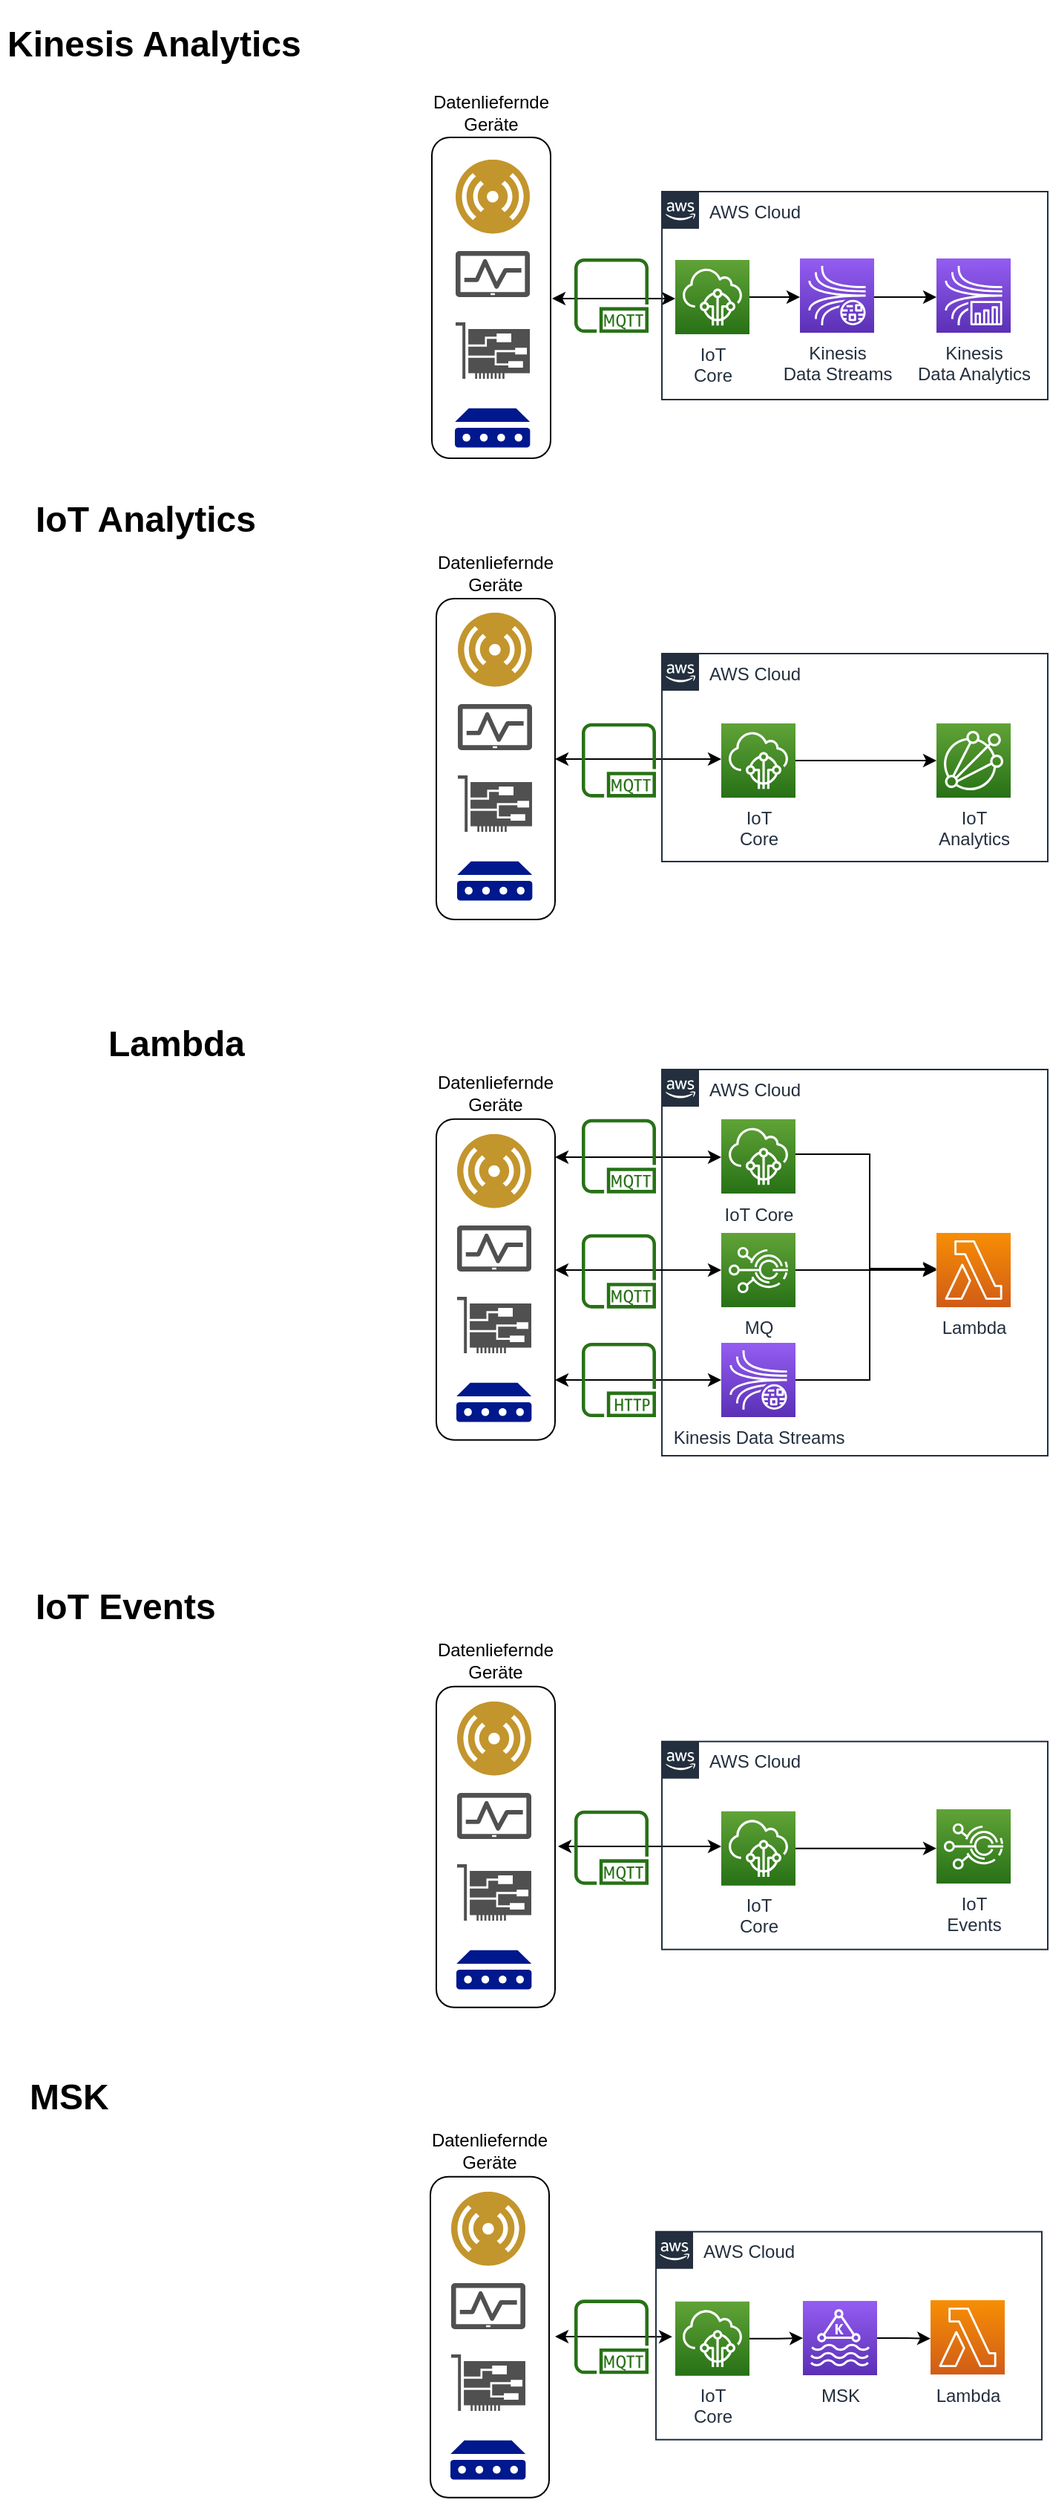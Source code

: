 <mxfile version="11.3.0" type="device" pages="10"><diagram id="U7wngt1tpZclC5KRjy6i" name="Realtime Analytics"><mxGraphModel dx="1086" dy="806" grid="1" gridSize="10" guides="1" tooltips="1" connect="1" arrows="1" fold="1" page="1" pageScale="1" pageWidth="1169" pageHeight="827" math="0" shadow="0"><root><mxCell id="0"/><mxCell id="1" parent="0"/><mxCell id="sb1bjQWHpxkqXZPicBh1-14" style="edgeStyle=orthogonalEdgeStyle;rounded=0;orthogonalLoop=1;jettySize=auto;html=1;startArrow=classic;startFill=1;" parent="1" target="sb1bjQWHpxkqXZPicBh1-11" edge="1"><mxGeometry relative="1" as="geometry"><mxPoint x="406" y="221" as="sourcePoint"/><Array as="points"><mxPoint x="450" y="221"/><mxPoint x="450" y="221"/></Array></mxGeometry></mxCell><mxCell id="sb1bjQWHpxkqXZPicBh1-6" value="AWS Cloud" style="points=[[0,0],[0.25,0],[0.5,0],[0.75,0],[1,0],[1,0.25],[1,0.5],[1,0.75],[1,1],[0.75,1],[0.5,1],[0.25,1],[0,1],[0,0.75],[0,0.5],[0,0.25]];outlineConnect=0;gradientColor=none;html=1;whiteSpace=wrap;fontSize=12;fontStyle=0;shape=mxgraph.aws4.group;grIcon=mxgraph.aws4.group_aws_cloud_alt;strokeColor=#232F3E;fillColor=none;verticalAlign=top;align=left;spacingLeft=30;fontColor=#232F3E;dashed=0;" parent="1" vertex="1"><mxGeometry x="480" y="149" width="260" height="140" as="geometry"/></mxCell><mxCell id="sb1bjQWHpxkqXZPicBh1-7" value="Kinesis&lt;br&gt;Data Analytics" style="outlineConnect=0;fontColor=#232F3E;gradientColor=#945DF2;gradientDirection=north;fillColor=#5A30B5;strokeColor=#ffffff;dashed=0;verticalLabelPosition=bottom;verticalAlign=top;align=center;html=1;fontSize=12;fontStyle=0;aspect=fixed;shape=mxgraph.aws4.resourceIcon;resIcon=mxgraph.aws4.kinesis_data_analytics;" parent="1" vertex="1"><mxGeometry x="665" y="194" width="50" height="50" as="geometry"/></mxCell><mxCell id="sb1bjQWHpxkqXZPicBh1-9" style="edgeStyle=orthogonalEdgeStyle;rounded=0;orthogonalLoop=1;jettySize=auto;html=1;" parent="1" source="sb1bjQWHpxkqXZPicBh1-8" target="sb1bjQWHpxkqXZPicBh1-7" edge="1"><mxGeometry relative="1" as="geometry"><Array as="points"><mxPoint x="660" y="220"/><mxPoint x="660" y="220"/></Array></mxGeometry></mxCell><mxCell id="sb1bjQWHpxkqXZPicBh1-8" value="Kinesis&lt;br&gt;Data Streams" style="outlineConnect=0;fontColor=#232F3E;gradientColor=#945DF2;gradientDirection=north;fillColor=#5A30B5;strokeColor=#ffffff;dashed=0;verticalLabelPosition=bottom;verticalAlign=top;align=center;html=1;fontSize=12;fontStyle=0;aspect=fixed;shape=mxgraph.aws4.resourceIcon;resIcon=mxgraph.aws4.kinesis_data_streams;" parent="1" vertex="1"><mxGeometry x="573" y="194" width="50" height="50" as="geometry"/></mxCell><mxCell id="sb1bjQWHpxkqXZPicBh1-12" style="edgeStyle=orthogonalEdgeStyle;rounded=0;orthogonalLoop=1;jettySize=auto;html=1;" parent="1" source="sb1bjQWHpxkqXZPicBh1-11" target="sb1bjQWHpxkqXZPicBh1-8" edge="1"><mxGeometry relative="1" as="geometry"><Array as="points"><mxPoint x="539" y="221"/><mxPoint x="539" y="221"/></Array></mxGeometry></mxCell><mxCell id="sb1bjQWHpxkqXZPicBh1-11" value="IoT &lt;br&gt;Core" style="outlineConnect=0;fontColor=#232F3E;gradientColor=#60A337;gradientDirection=north;fillColor=#277116;strokeColor=#ffffff;dashed=0;verticalLabelPosition=bottom;verticalAlign=top;align=center;html=1;fontSize=12;fontStyle=0;aspect=fixed;shape=mxgraph.aws4.resourceIcon;resIcon=mxgraph.aws4.iot_core;" parent="1" vertex="1"><mxGeometry x="489" y="195" width="50" height="50" as="geometry"/></mxCell><mxCell id="sb1bjQWHpxkqXZPicBh1-15" style="edgeStyle=orthogonalEdgeStyle;rounded=0;orthogonalLoop=1;jettySize=auto;html=1;startArrow=classic;startFill=1;" parent="1" source="hLUS17YVUb24x3qrOjIW-6" target="sb1bjQWHpxkqXZPicBh1-25" edge="1"><mxGeometry relative="1" as="geometry"><mxPoint x="440" y="531" as="sourcePoint"/><Array as="points"><mxPoint x="408" y="532"/></Array></mxGeometry></mxCell><mxCell id="sb1bjQWHpxkqXZPicBh1-20" value="AWS Cloud" style="points=[[0,0],[0.25,0],[0.5,0],[0.75,0],[1,0],[1,0.25],[1,0.5],[1,0.75],[1,1],[0.75,1],[0.5,1],[0.25,1],[0,1],[0,0.75],[0,0.5],[0,0.25]];outlineConnect=0;gradientColor=none;html=1;whiteSpace=wrap;fontSize=12;fontStyle=0;shape=mxgraph.aws4.group;grIcon=mxgraph.aws4.group_aws_cloud_alt;strokeColor=#232F3E;fillColor=none;verticalAlign=top;align=left;spacingLeft=30;fontColor=#232F3E;dashed=0;" parent="1" vertex="1"><mxGeometry x="480" y="460" width="260" height="140" as="geometry"/></mxCell><mxCell id="sb1bjQWHpxkqXZPicBh1-30" style="edgeStyle=orthogonalEdgeStyle;rounded=0;orthogonalLoop=1;jettySize=auto;html=1;startArrow=none;startFill=0;" parent="1" source="sb1bjQWHpxkqXZPicBh1-25" target="sb1bjQWHpxkqXZPicBh1-27" edge="1"><mxGeometry relative="1" as="geometry"/></mxCell><mxCell id="sb1bjQWHpxkqXZPicBh1-25" value="IoT &lt;br&gt;Core" style="outlineConnect=0;fontColor=#232F3E;gradientColor=#60A337;gradientDirection=north;fillColor=#277116;strokeColor=#ffffff;dashed=0;verticalLabelPosition=bottom;verticalAlign=top;align=center;html=1;fontSize=12;fontStyle=0;aspect=fixed;shape=mxgraph.aws4.resourceIcon;resIcon=mxgraph.aws4.iot_core;" parent="1" vertex="1"><mxGeometry x="520" y="507" width="50" height="50" as="geometry"/></mxCell><mxCell id="sb1bjQWHpxkqXZPicBh1-27" value="IoT &lt;br&gt;Analytics" style="outlineConnect=0;fontColor=#232F3E;gradientColor=#60A337;gradientDirection=north;fillColor=#277116;strokeColor=#ffffff;dashed=0;verticalLabelPosition=bottom;verticalAlign=top;align=center;html=1;fontSize=12;fontStyle=0;aspect=fixed;shape=mxgraph.aws4.resourceIcon;resIcon=mxgraph.aws4.iot_analytics;" parent="1" vertex="1"><mxGeometry x="665" y="507" width="50" height="50" as="geometry"/></mxCell><mxCell id="sb1bjQWHpxkqXZPicBh1-31" value="&lt;h1&gt;Kinesis Analytics&lt;/h1&gt;" style="text;html=1;strokeColor=none;fillColor=none;spacing=5;spacingTop=-20;whiteSpace=wrap;overflow=hidden;rounded=0;" parent="1" vertex="1"><mxGeometry x="34" y="30" width="232" height="40" as="geometry"/></mxCell><mxCell id="sb1bjQWHpxkqXZPicBh1-32" value="&lt;h1&gt;IoT Analytics&lt;/h1&gt;" style="text;html=1;strokeColor=none;fillColor=none;spacing=5;spacingTop=-20;whiteSpace=wrap;overflow=hidden;rounded=0;" parent="1" vertex="1"><mxGeometry x="53" y="350" width="232" height="40" as="geometry"/></mxCell><mxCell id="SH9c20mFHKDy3aFWZiyU-1" style="edgeStyle=orthogonalEdgeStyle;rounded=0;orthogonalLoop=1;jettySize=auto;html=1;startArrow=classic;startFill=1;" parent="1" target="SH9c20mFHKDy3aFWZiyU-8" edge="1"><mxGeometry relative="1" as="geometry"><mxPoint x="408" y="799" as="sourcePoint"/><Array as="points"><mxPoint x="430" y="799"/><mxPoint x="430" y="799"/></Array></mxGeometry></mxCell><mxCell id="hLUS17YVUb24x3qrOjIW-4" style="edgeStyle=orthogonalEdgeStyle;rounded=0;orthogonalLoop=1;jettySize=auto;html=1;startArrow=classic;startFill=1;" parent="1" target="SH9c20mFHKDy3aFWZiyU-13" edge="1"><mxGeometry relative="1" as="geometry"><mxPoint x="408" y="949" as="sourcePoint"/><Array as="points"><mxPoint x="420" y="949"/><mxPoint x="420" y="949"/></Array></mxGeometry></mxCell><mxCell id="SH9c20mFHKDy3aFWZiyU-6" value="AWS Cloud" style="points=[[0,0],[0.25,0],[0.5,0],[0.75,0],[1,0],[1,0.25],[1,0.5],[1,0.75],[1,1],[0.75,1],[0.5,1],[0.25,1],[0,1],[0,0.75],[0,0.5],[0,0.25]];outlineConnect=0;gradientColor=none;html=1;whiteSpace=wrap;fontSize=12;fontStyle=0;shape=mxgraph.aws4.group;grIcon=mxgraph.aws4.group_aws_cloud_alt;strokeColor=#232F3E;fillColor=none;verticalAlign=top;align=left;spacingLeft=30;fontColor=#232F3E;dashed=0;" parent="1" vertex="1"><mxGeometry x="480" y="740" width="260" height="260" as="geometry"/></mxCell><mxCell id="SH9c20mFHKDy3aFWZiyU-7" style="edgeStyle=orthogonalEdgeStyle;rounded=0;orthogonalLoop=1;jettySize=auto;html=1;startArrow=none;startFill=0;" parent="1" source="SH9c20mFHKDy3aFWZiyU-8" target="SH9c20mFHKDy3aFWZiyU-12" edge="1"><mxGeometry relative="1" as="geometry"><mxPoint x="788.5" y="859" as="targetPoint"/><Array as="points"><mxPoint x="620" y="797"/><mxPoint x="620" y="875"/></Array></mxGeometry></mxCell><mxCell id="SH9c20mFHKDy3aFWZiyU-8" value="IoT Core" style="outlineConnect=0;fontColor=#232F3E;gradientColor=#60A337;gradientDirection=north;fillColor=#277116;strokeColor=#ffffff;dashed=0;verticalLabelPosition=bottom;verticalAlign=top;align=center;html=1;fontSize=12;fontStyle=0;aspect=fixed;shape=mxgraph.aws4.resourceIcon;resIcon=mxgraph.aws4.iot_core;" parent="1" vertex="1"><mxGeometry x="520" y="773.5" width="50" height="50" as="geometry"/></mxCell><mxCell id="SH9c20mFHKDy3aFWZiyU-11" value="&lt;h1&gt;Lambda&lt;/h1&gt;" style="text;html=1;strokeColor=none;fillColor=none;spacing=5;spacingTop=-20;whiteSpace=wrap;overflow=hidden;rounded=0;" parent="1" vertex="1"><mxGeometry x="102" y="703" width="109" height="40" as="geometry"/></mxCell><mxCell id="SH9c20mFHKDy3aFWZiyU-12" value="Lambda" style="outlineConnect=0;fontColor=#232F3E;gradientColor=#F78E04;gradientDirection=north;fillColor=#D05C17;strokeColor=#ffffff;dashed=0;verticalLabelPosition=bottom;verticalAlign=top;align=center;html=1;fontSize=12;fontStyle=0;aspect=fixed;shape=mxgraph.aws4.resourceIcon;resIcon=mxgraph.aws4.lambda;" parent="1" vertex="1"><mxGeometry x="665" y="850" width="50" height="50" as="geometry"/></mxCell><mxCell id="hLUS17YVUb24x3qrOjIW-10" style="edgeStyle=orthogonalEdgeStyle;rounded=0;orthogonalLoop=1;jettySize=auto;html=1;startArrow=none;startFill=0;" parent="1" source="SH9c20mFHKDy3aFWZiyU-13" target="SH9c20mFHKDy3aFWZiyU-12" edge="1"><mxGeometry relative="1" as="geometry"><mxPoint x="650" y="874" as="targetPoint"/><Array as="points"><mxPoint x="620" y="949"/><mxPoint x="620" y="874"/></Array></mxGeometry></mxCell><mxCell id="SH9c20mFHKDy3aFWZiyU-13" value="Kinesis Data Streams" style="outlineConnect=0;fontColor=#232F3E;gradientColor=#945DF2;gradientDirection=north;fillColor=#5A30B5;strokeColor=#ffffff;dashed=0;verticalLabelPosition=bottom;verticalAlign=top;align=center;html=1;fontSize=12;fontStyle=0;aspect=fixed;shape=mxgraph.aws4.resourceIcon;resIcon=mxgraph.aws4.kinesis_data_streams;" parent="1" vertex="1"><mxGeometry x="520" y="924" width="50" height="50" as="geometry"/></mxCell><mxCell id="hLUS17YVUb24x3qrOjIW-6" value="Datenliefernde&lt;br&gt;Geräte" style="rounded=1;whiteSpace=wrap;html=1;labelPosition=center;verticalLabelPosition=top;align=center;verticalAlign=bottom;" parent="1" vertex="1"><mxGeometry x="328" y="423" width="80" height="216" as="geometry"/></mxCell><mxCell id="hLUS17YVUb24x3qrOjIW-11" value="Datenliefernde&lt;br&gt;Geräte" style="rounded=1;whiteSpace=wrap;html=1;labelPosition=center;verticalLabelPosition=top;align=center;verticalAlign=bottom;" parent="1" vertex="1"><mxGeometry x="325" y="112.5" width="80" height="216" as="geometry"/></mxCell><mxCell id="6vlCXwraw4ID1dUeWgmr-2" style="edgeStyle=orthogonalEdgeStyle;rounded=0;orthogonalLoop=1;jettySize=auto;html=1;startArrow=none;startFill=0;" parent="1" source="6vlCXwraw4ID1dUeWgmr-1" target="SH9c20mFHKDy3aFWZiyU-12" edge="1"><mxGeometry relative="1" as="geometry"><mxPoint x="650" y="875" as="targetPoint"/></mxGeometry></mxCell><mxCell id="6vlCXwraw4ID1dUeWgmr-1" value="MQ" style="outlineConnect=0;fontColor=#232F3E;gradientColor=#60A337;gradientDirection=north;fillColor=#277116;strokeColor=#ffffff;dashed=0;verticalLabelPosition=bottom;verticalAlign=top;align=center;html=1;fontSize=12;fontStyle=0;aspect=fixed;shape=mxgraph.aws4.resourceIcon;resIcon=mxgraph.aws4.iot_events;" parent="1" vertex="1"><mxGeometry x="520" y="850" width="50" height="50" as="geometry"/></mxCell><mxCell id="6vlCXwraw4ID1dUeWgmr-3" style="edgeStyle=orthogonalEdgeStyle;rounded=0;orthogonalLoop=1;jettySize=auto;html=1;startArrow=classic;startFill=1;" parent="1" target="6vlCXwraw4ID1dUeWgmr-1" edge="1"><mxGeometry relative="1" as="geometry"><mxPoint x="408" y="875" as="sourcePoint"/><mxPoint x="489" y="875.095" as="targetPoint"/><Array as="points"><mxPoint x="420" y="875"/><mxPoint x="420" y="875"/></Array></mxGeometry></mxCell><mxCell id="4zdKGAWzxH_HaNmAhGuk-1" style="edgeStyle=orthogonalEdgeStyle;rounded=0;orthogonalLoop=1;jettySize=auto;html=1;startArrow=classic;startFill=1;" parent="1" target="4zdKGAWzxH_HaNmAhGuk-4" edge="1"><mxGeometry relative="1" as="geometry"><mxPoint x="410" y="1263" as="sourcePoint"/><Array as="points"><mxPoint x="450" y="1263"/><mxPoint x="450" y="1263"/></Array></mxGeometry></mxCell><mxCell id="4zdKGAWzxH_HaNmAhGuk-2" value="AWS Cloud" style="points=[[0,0],[0.25,0],[0.5,0],[0.75,0],[1,0],[1,0.25],[1,0.5],[1,0.75],[1,1],[0.75,1],[0.5,1],[0.25,1],[0,1],[0,0.75],[0,0.5],[0,0.25]];outlineConnect=0;gradientColor=none;html=1;whiteSpace=wrap;fontSize=12;fontStyle=0;shape=mxgraph.aws4.group;grIcon=mxgraph.aws4.group_aws_cloud_alt;strokeColor=#232F3E;fillColor=none;verticalAlign=top;align=left;spacingLeft=30;fontColor=#232F3E;dashed=0;" parent="1" vertex="1"><mxGeometry x="480" y="1192.353" width="260" height="140" as="geometry"/></mxCell><mxCell id="4zdKGAWzxH_HaNmAhGuk-3" style="edgeStyle=orthogonalEdgeStyle;rounded=0;orthogonalLoop=1;jettySize=auto;html=1;startArrow=none;startFill=0;" parent="1" source="4zdKGAWzxH_HaNmAhGuk-4" edge="1"><mxGeometry relative="1" as="geometry"><mxPoint x="665" y="1264.353" as="targetPoint"/></mxGeometry></mxCell><mxCell id="4zdKGAWzxH_HaNmAhGuk-4" value="IoT &lt;br&gt;Core" style="outlineConnect=0;fontColor=#232F3E;gradientColor=#60A337;gradientDirection=north;fillColor=#277116;strokeColor=#ffffff;dashed=0;verticalLabelPosition=bottom;verticalAlign=top;align=center;html=1;fontSize=12;fontStyle=0;aspect=fixed;shape=mxgraph.aws4.resourceIcon;resIcon=mxgraph.aws4.iot_core;" parent="1" vertex="1"><mxGeometry x="520" y="1239.353" width="50" height="50" as="geometry"/></mxCell><mxCell id="4zdKGAWzxH_HaNmAhGuk-7" value="&lt;h1&gt;IoT Events&lt;/h1&gt;" style="text;html=1;strokeColor=none;fillColor=none;spacing=5;spacingTop=-20;whiteSpace=wrap;overflow=hidden;rounded=0;" parent="1" vertex="1"><mxGeometry x="53" y="1082.353" width="232" height="40" as="geometry"/></mxCell><mxCell id="4zdKGAWzxH_HaNmAhGuk-8" value="Datenliefernde&lt;br&gt;Geräte" style="rounded=1;whiteSpace=wrap;html=1;labelPosition=center;verticalLabelPosition=top;align=center;verticalAlign=bottom;" parent="1" vertex="1"><mxGeometry x="328" y="1155.353" width="80" height="216" as="geometry"/></mxCell><mxCell id="4zdKGAWzxH_HaNmAhGuk-12" value="IoT&lt;br&gt;Events" style="outlineConnect=0;fontColor=#232F3E;gradientColor=#60A337;gradientDirection=north;fillColor=#277116;strokeColor=#ffffff;dashed=0;verticalLabelPosition=bottom;verticalAlign=top;align=center;html=1;fontSize=12;fontStyle=0;aspect=fixed;shape=mxgraph.aws4.resourceIcon;resIcon=mxgraph.aws4.iot_events;" parent="1" vertex="1"><mxGeometry x="665" y="1238" width="50" height="50" as="geometry"/></mxCell><mxCell id="B4O2bhmvuC-edmLvrqy0-7" value="" style="aspect=fixed;perimeter=ellipsePerimeter;html=1;align=center;shadow=0;dashed=0;fontColor=#4277BB;labelBackgroundColor=#ffffff;fontSize=12;spacingTop=3;image;image=img/lib/ibm/users/sensor.svg;" parent="1" vertex="1"><mxGeometry x="342" y="1165.333" width="50" height="50" as="geometry"/></mxCell><mxCell id="B4O2bhmvuC-edmLvrqy0-8" value="" style="pointerEvents=1;shadow=0;dashed=0;html=1;strokeColor=none;labelPosition=center;verticalLabelPosition=bottom;verticalAlign=top;align=center;fillColor=#505050;shape=mxgraph.mscae.intune.device_health;aspect=fixed;" parent="1" vertex="1"><mxGeometry x="342" y="1227" width="50" height="31" as="geometry"/></mxCell><mxCell id="B4O2bhmvuC-edmLvrqy0-9" value="" style="aspect=fixed;pointerEvents=1;shadow=0;dashed=0;html=1;strokeColor=none;labelPosition=center;verticalLabelPosition=bottom;verticalAlign=top;align=center;fillColor=#00188D;shape=mxgraph.mscae.enterprise.device" parent="1" vertex="1"><mxGeometry x="341.5" y="1332.833" width="50.69" height="26.36" as="geometry"/></mxCell><mxCell id="B4O2bhmvuC-edmLvrqy0-10" value="" style="pointerEvents=1;shadow=0;dashed=0;html=1;strokeColor=none;fillColor=#505050;labelPosition=center;verticalLabelPosition=bottom;verticalAlign=top;outlineConnect=0;align=center;shape=mxgraph.office.devices.nic;direction=east;" parent="1" vertex="1"><mxGeometry x="342" y="1275" width="50" height="38" as="geometry"/></mxCell><mxCell id="B4O2bhmvuC-edmLvrqy0-11" value="Datenliefernde&lt;br&gt;Geräte" style="rounded=1;whiteSpace=wrap;html=1;labelPosition=center;verticalLabelPosition=top;align=center;verticalAlign=bottom;" parent="1" vertex="1"><mxGeometry x="328" y="773.353" width="80" height="216" as="geometry"/></mxCell><mxCell id="B4O2bhmvuC-edmLvrqy0-12" value="" style="aspect=fixed;perimeter=ellipsePerimeter;html=1;align=center;shadow=0;dashed=0;fontColor=#4277BB;labelBackgroundColor=#ffffff;fontSize=12;spacingTop=3;image;image=img/lib/ibm/users/sensor.svg;" parent="1" vertex="1"><mxGeometry x="342" y="783.333" width="50" height="50" as="geometry"/></mxCell><mxCell id="B4O2bhmvuC-edmLvrqy0-13" value="" style="pointerEvents=1;shadow=0;dashed=0;html=1;strokeColor=none;labelPosition=center;verticalLabelPosition=bottom;verticalAlign=top;align=center;fillColor=#505050;shape=mxgraph.mscae.intune.device_health;aspect=fixed;" parent="1" vertex="1"><mxGeometry x="342" y="845" width="50" height="31" as="geometry"/></mxCell><mxCell id="B4O2bhmvuC-edmLvrqy0-14" value="" style="aspect=fixed;pointerEvents=1;shadow=0;dashed=0;html=1;strokeColor=none;labelPosition=center;verticalLabelPosition=bottom;verticalAlign=top;align=center;fillColor=#00188D;shape=mxgraph.mscae.enterprise.device" parent="1" vertex="1"><mxGeometry x="341.5" y="950.833" width="50.69" height="26.36" as="geometry"/></mxCell><mxCell id="B4O2bhmvuC-edmLvrqy0-15" value="" style="pointerEvents=1;shadow=0;dashed=0;html=1;strokeColor=none;fillColor=#505050;labelPosition=center;verticalLabelPosition=bottom;verticalAlign=top;outlineConnect=0;align=center;shape=mxgraph.office.devices.nic;direction=east;" parent="1" vertex="1"><mxGeometry x="342" y="893" width="50" height="38" as="geometry"/></mxCell><mxCell id="B4O2bhmvuC-edmLvrqy0-16" value="" style="aspect=fixed;perimeter=ellipsePerimeter;html=1;align=center;shadow=0;dashed=0;fontColor=#4277BB;labelBackgroundColor=#ffffff;fontSize=12;spacingTop=3;image;image=img/lib/ibm/users/sensor.svg;" parent="1" vertex="1"><mxGeometry x="342.5" y="432.333" width="50" height="50" as="geometry"/></mxCell><mxCell id="B4O2bhmvuC-edmLvrqy0-17" value="" style="pointerEvents=1;shadow=0;dashed=0;html=1;strokeColor=none;labelPosition=center;verticalLabelPosition=bottom;verticalAlign=top;align=center;fillColor=#505050;shape=mxgraph.mscae.intune.device_health;aspect=fixed;" parent="1" vertex="1"><mxGeometry x="342.5" y="494" width="50" height="31" as="geometry"/></mxCell><mxCell id="B4O2bhmvuC-edmLvrqy0-18" value="" style="aspect=fixed;pointerEvents=1;shadow=0;dashed=0;html=1;strokeColor=none;labelPosition=center;verticalLabelPosition=bottom;verticalAlign=top;align=center;fillColor=#00188D;shape=mxgraph.mscae.enterprise.device" parent="1" vertex="1"><mxGeometry x="342" y="599.833" width="50.69" height="26.36" as="geometry"/></mxCell><mxCell id="B4O2bhmvuC-edmLvrqy0-19" value="" style="pointerEvents=1;shadow=0;dashed=0;html=1;strokeColor=none;fillColor=#505050;labelPosition=center;verticalLabelPosition=bottom;verticalAlign=top;outlineConnect=0;align=center;shape=mxgraph.office.devices.nic;direction=east;" parent="1" vertex="1"><mxGeometry x="342.5" y="542" width="50" height="38" as="geometry"/></mxCell><mxCell id="B4O2bhmvuC-edmLvrqy0-20" value="" style="aspect=fixed;perimeter=ellipsePerimeter;html=1;align=center;shadow=0;dashed=0;fontColor=#4277BB;labelBackgroundColor=#ffffff;fontSize=12;spacingTop=3;image;image=img/lib/ibm/users/sensor.svg;" parent="1" vertex="1"><mxGeometry x="341" y="127.333" width="50" height="50" as="geometry"/></mxCell><mxCell id="B4O2bhmvuC-edmLvrqy0-21" value="" style="pointerEvents=1;shadow=0;dashed=0;html=1;strokeColor=none;labelPosition=center;verticalLabelPosition=bottom;verticalAlign=top;align=center;fillColor=#505050;shape=mxgraph.mscae.intune.device_health;aspect=fixed;" parent="1" vertex="1"><mxGeometry x="341" y="189" width="50" height="31" as="geometry"/></mxCell><mxCell id="B4O2bhmvuC-edmLvrqy0-22" value="" style="aspect=fixed;pointerEvents=1;shadow=0;dashed=0;html=1;strokeColor=none;labelPosition=center;verticalLabelPosition=bottom;verticalAlign=top;align=center;fillColor=#00188D;shape=mxgraph.mscae.enterprise.device" parent="1" vertex="1"><mxGeometry x="340.5" y="294.833" width="50.69" height="26.36" as="geometry"/></mxCell><mxCell id="B4O2bhmvuC-edmLvrqy0-23" value="" style="pointerEvents=1;shadow=0;dashed=0;html=1;strokeColor=none;fillColor=#505050;labelPosition=center;verticalLabelPosition=bottom;verticalAlign=top;outlineConnect=0;align=center;shape=mxgraph.office.devices.nic;direction=east;" parent="1" vertex="1"><mxGeometry x="341" y="237" width="50" height="38" as="geometry"/></mxCell><mxCell id="9iq90TOSfftLC6REwIo6-1" style="edgeStyle=orthogonalEdgeStyle;rounded=0;orthogonalLoop=1;jettySize=auto;html=1;startArrow=classic;startFill=1;" parent="1" edge="1"><mxGeometry relative="1" as="geometry"><mxPoint x="408" y="1593" as="sourcePoint"/><Array as="points"><mxPoint x="418" y="1593"/><mxPoint x="418" y="1593"/></Array><mxPoint x="487" y="1593.097" as="targetPoint"/></mxGeometry></mxCell><mxCell id="9iq90TOSfftLC6REwIo6-2" value="AWS Cloud" style="points=[[0,0],[0.25,0],[0.5,0],[0.75,0],[1,0],[1,0.25],[1,0.5],[1,0.75],[1,1],[0.75,1],[0.5,1],[0.25,1],[0,1],[0,0.75],[0,0.5],[0,0.25]];outlineConnect=0;gradientColor=none;html=1;whiteSpace=wrap;fontSize=12;fontStyle=0;shape=mxgraph.aws4.group;grIcon=mxgraph.aws4.group_aws_cloud_alt;strokeColor=#232F3E;fillColor=none;verticalAlign=top;align=left;spacingLeft=30;fontColor=#232F3E;dashed=0;" parent="1" vertex="1"><mxGeometry x="476" y="1522.353" width="260" height="140" as="geometry"/></mxCell><mxCell id="9iq90TOSfftLC6REwIo6-3" style="edgeStyle=orthogonalEdgeStyle;rounded=0;orthogonalLoop=1;jettySize=auto;html=1;startArrow=none;startFill=0;" parent="1" source="9iq90TOSfftLC6REwIo6-13" edge="1"><mxGeometry relative="1" as="geometry"><mxPoint x="661" y="1594.353" as="targetPoint"/></mxGeometry></mxCell><mxCell id="9iq90TOSfftLC6REwIo6-4" value="IoT &lt;br&gt;Core" style="outlineConnect=0;fontColor=#232F3E;gradientColor=#60A337;gradientDirection=north;fillColor=#277116;strokeColor=#ffffff;dashed=0;verticalLabelPosition=bottom;verticalAlign=top;align=center;html=1;fontSize=12;fontStyle=0;aspect=fixed;shape=mxgraph.aws4.resourceIcon;resIcon=mxgraph.aws4.iot_core;" parent="1" vertex="1"><mxGeometry x="489" y="1569.353" width="50" height="50" as="geometry"/></mxCell><mxCell id="9iq90TOSfftLC6REwIo6-6" value="&lt;h1&gt;MSK&lt;/h1&gt;" style="text;html=1;strokeColor=none;fillColor=none;spacing=5;spacingTop=-20;whiteSpace=wrap;overflow=hidden;rounded=0;" parent="1" vertex="1"><mxGeometry x="49" y="1412.353" width="232" height="40" as="geometry"/></mxCell><mxCell id="9iq90TOSfftLC6REwIo6-7" value="Datenliefernde&lt;br&gt;Geräte" style="rounded=1;whiteSpace=wrap;html=1;labelPosition=center;verticalLabelPosition=top;align=center;verticalAlign=bottom;" parent="1" vertex="1"><mxGeometry x="324" y="1485.353" width="80" height="216" as="geometry"/></mxCell><mxCell id="9iq90TOSfftLC6REwIo6-9" value="" style="aspect=fixed;perimeter=ellipsePerimeter;html=1;align=center;shadow=0;dashed=0;fontColor=#4277BB;labelBackgroundColor=#ffffff;fontSize=12;spacingTop=3;image;image=img/lib/ibm/users/sensor.svg;" parent="1" vertex="1"><mxGeometry x="338" y="1495.333" width="50" height="50" as="geometry"/></mxCell><mxCell id="9iq90TOSfftLC6REwIo6-10" value="" style="pointerEvents=1;shadow=0;dashed=0;html=1;strokeColor=none;labelPosition=center;verticalLabelPosition=bottom;verticalAlign=top;align=center;fillColor=#505050;shape=mxgraph.mscae.intune.device_health;aspect=fixed;" parent="1" vertex="1"><mxGeometry x="338" y="1557" width="50" height="31" as="geometry"/></mxCell><mxCell id="9iq90TOSfftLC6REwIo6-11" value="" style="aspect=fixed;pointerEvents=1;shadow=0;dashed=0;html=1;strokeColor=none;labelPosition=center;verticalLabelPosition=bottom;verticalAlign=top;align=center;fillColor=#00188D;shape=mxgraph.mscae.enterprise.device" parent="1" vertex="1"><mxGeometry x="337.5" y="1662.833" width="50.69" height="26.36" as="geometry"/></mxCell><mxCell id="9iq90TOSfftLC6REwIo6-12" value="" style="pointerEvents=1;shadow=0;dashed=0;html=1;strokeColor=none;fillColor=#505050;labelPosition=center;verticalLabelPosition=bottom;verticalAlign=top;outlineConnect=0;align=center;shape=mxgraph.office.devices.nic;direction=east;" parent="1" vertex="1"><mxGeometry x="338" y="1605" width="50" height="38" as="geometry"/></mxCell><mxCell id="9iq90TOSfftLC6REwIo6-13" value="MSK" style="outlineConnect=0;fontColor=#232F3E;gradientColor=#945DF2;gradientDirection=north;fillColor=#5A30B5;strokeColor=#ffffff;dashed=0;verticalLabelPosition=bottom;verticalAlign=top;align=center;html=1;fontSize=12;fontStyle=0;aspect=fixed;shape=mxgraph.aws4.resourceIcon;resIcon=mxgraph.aws4.managed_streaming_for_kafka;" parent="1" vertex="1"><mxGeometry x="575" y="1569" width="50" height="50" as="geometry"/></mxCell><mxCell id="9iq90TOSfftLC6REwIo6-14" style="edgeStyle=orthogonalEdgeStyle;rounded=0;orthogonalLoop=1;jettySize=auto;html=1;startArrow=none;startFill=0;" parent="1" source="9iq90TOSfftLC6REwIo6-4" target="9iq90TOSfftLC6REwIo6-13" edge="1"><mxGeometry relative="1" as="geometry"><mxPoint x="661" y="1594.353" as="targetPoint"/><mxPoint x="539.0" y="1594.353" as="sourcePoint"/></mxGeometry></mxCell><mxCell id="9iq90TOSfftLC6REwIo6-15" value="Lambda" style="outlineConnect=0;fontColor=#232F3E;gradientColor=#F78E04;gradientDirection=north;fillColor=#D05C17;strokeColor=#ffffff;dashed=0;verticalLabelPosition=bottom;verticalAlign=top;align=center;html=1;fontSize=12;fontStyle=0;aspect=fixed;shape=mxgraph.aws4.resourceIcon;resIcon=mxgraph.aws4.lambda;" parent="1" vertex="1"><mxGeometry x="661" y="1568.5" width="50" height="50" as="geometry"/></mxCell><mxCell id="ZxvYQ2wCdpcV0Lvu-lkm-1" value="" style="outlineConnect=0;fontColor=#232F3E;gradientColor=none;fillColor=#277116;strokeColor=none;dashed=0;verticalLabelPosition=bottom;verticalAlign=top;align=center;html=1;fontSize=12;fontStyle=0;aspect=fixed;pointerEvents=1;shape=mxgraph.aws4.mqtt_protocol;" parent="1" vertex="1"><mxGeometry x="421" y="194" width="50" height="50" as="geometry"/></mxCell><mxCell id="ZxvYQ2wCdpcV0Lvu-lkm-5" value="" style="outlineConnect=0;fontColor=#232F3E;gradientColor=none;fillColor=#277116;strokeColor=none;dashed=0;verticalLabelPosition=bottom;verticalAlign=top;align=center;html=1;fontSize=12;fontStyle=0;aspect=fixed;pointerEvents=1;shape=mxgraph.aws4.mqtt_protocol;" parent="1" vertex="1"><mxGeometry x="426" y="506.833" width="50" height="50" as="geometry"/></mxCell><mxCell id="ZxvYQ2wCdpcV0Lvu-lkm-7" value="" style="outlineConnect=0;fontColor=#232F3E;gradientColor=none;fillColor=#277116;strokeColor=none;dashed=0;verticalLabelPosition=bottom;verticalAlign=top;align=center;html=1;fontSize=12;fontStyle=0;aspect=fixed;pointerEvents=1;shape=mxgraph.aws4.http_protocol;" parent="1" vertex="1"><mxGeometry x="426" y="924" width="50" height="50" as="geometry"/></mxCell><mxCell id="ZxvYQ2wCdpcV0Lvu-lkm-9" value="" style="outlineConnect=0;fontColor=#232F3E;gradientColor=none;fillColor=#277116;strokeColor=none;dashed=0;verticalLabelPosition=bottom;verticalAlign=top;align=center;html=1;fontSize=12;fontStyle=0;aspect=fixed;pointerEvents=1;shape=mxgraph.aws4.mqtt_protocol;" parent="1" vertex="1"><mxGeometry x="426" y="773.333" width="50" height="50" as="geometry"/></mxCell><mxCell id="ZxvYQ2wCdpcV0Lvu-lkm-10" value="" style="outlineConnect=0;fontColor=#232F3E;gradientColor=none;fillColor=#277116;strokeColor=none;dashed=0;verticalLabelPosition=bottom;verticalAlign=top;align=center;html=1;fontSize=12;fontStyle=0;aspect=fixed;pointerEvents=1;shape=mxgraph.aws4.mqtt_protocol;" parent="1" vertex="1"><mxGeometry x="426" y="850.833" width="50" height="50" as="geometry"/></mxCell><mxCell id="ZxvYQ2wCdpcV0Lvu-lkm-11" value="" style="outlineConnect=0;fontColor=#232F3E;gradientColor=none;fillColor=#277116;strokeColor=none;dashed=0;verticalLabelPosition=bottom;verticalAlign=top;align=center;html=1;fontSize=12;fontStyle=0;aspect=fixed;pointerEvents=1;shape=mxgraph.aws4.mqtt_protocol;" parent="1" vertex="1"><mxGeometry x="421" y="1238.863" width="50" height="50" as="geometry"/></mxCell><mxCell id="ZxvYQ2wCdpcV0Lvu-lkm-12" value="" style="outlineConnect=0;fontColor=#232F3E;gradientColor=none;fillColor=#277116;strokeColor=none;dashed=0;verticalLabelPosition=bottom;verticalAlign=top;align=center;html=1;fontSize=12;fontStyle=0;aspect=fixed;pointerEvents=1;shape=mxgraph.aws4.mqtt_protocol;" parent="1" vertex="1"><mxGeometry x="421" y="1568.186" width="50" height="50" as="geometry"/></mxCell></root></mxGraphModel></diagram><diagram id="LJjVF1Iqi4QozSp_v9bD" name="Referenzarchitektur"><mxGraphModel dx="1084" dy="804" grid="1" gridSize="10" guides="1" tooltips="1" connect="1" arrows="1" fold="1" page="1" pageScale="1" pageWidth="1169" pageHeight="827" math="0" shadow="0"><root><mxCell id="9JCV3UNqkzG5_orFBBWE-0"/><mxCell id="9JCV3UNqkzG5_orFBBWE-1" parent="9JCV3UNqkzG5_orFBBWE-0"/><mxCell id="9JCV3UNqkzG5_orFBBWE-2" value="Reference&lt;br&gt;Model" style="ellipse;whiteSpace=wrap;html=1;" parent="9JCV3UNqkzG5_orFBBWE-1" vertex="1"><mxGeometry x="227" y="120" width="106" height="50" as="geometry"/></mxCell><mxCell id="9JCV3UNqkzG5_orFBBWE-3" value="Architectural&lt;br&gt;Pattern" style="rounded=1;whiteSpace=wrap;html=1;" parent="9JCV3UNqkzG5_orFBBWE-1" vertex="1"><mxGeometry x="227" y="180" width="106" height="50" as="geometry"/></mxCell><mxCell id="9JCV3UNqkzG5_orFBBWE-8" style="edgeStyle=orthogonalEdgeStyle;rounded=0;orthogonalLoop=1;jettySize=auto;html=1;startArrow=none;startFill=0;" parent="9JCV3UNqkzG5_orFBBWE-1" source="9JCV3UNqkzG5_orFBBWE-4" target="9JCV3UNqkzG5_orFBBWE-5" edge="1"><mxGeometry relative="1" as="geometry"/></mxCell><mxCell id="9JCV3UNqkzG5_orFBBWE-4" value="Reference&lt;br&gt;Architecture" style="rounded=1;whiteSpace=wrap;html=1;" parent="9JCV3UNqkzG5_orFBBWE-1" vertex="1"><mxGeometry x="379" y="150" width="106" height="50" as="geometry"/></mxCell><mxCell id="9JCV3UNqkzG5_orFBBWE-5" value="Software Architecture" style="rounded=1;whiteSpace=wrap;html=1;" parent="9JCV3UNqkzG5_orFBBWE-1" vertex="1"><mxGeometry x="531" y="150" width="106" height="50" as="geometry"/></mxCell><mxCell id="9JCV3UNqkzG5_orFBBWE-6" value="" style="endArrow=classic;html=1;entryX=0;entryY=0.75;entryDx=0;entryDy=0;exitX=1;exitY=0.5;exitDx=0;exitDy=0;" parent="9JCV3UNqkzG5_orFBBWE-1" source="9JCV3UNqkzG5_orFBBWE-3" target="9JCV3UNqkzG5_orFBBWE-4" edge="1"><mxGeometry width="50" height="50" relative="1" as="geometry"><mxPoint x="350" y="360" as="sourcePoint"/><mxPoint x="400" y="310" as="targetPoint"/></mxGeometry></mxCell><mxCell id="9JCV3UNqkzG5_orFBBWE-7" value="" style="endArrow=classic;html=1;exitX=1;exitY=0.5;exitDx=0;exitDy=0;entryX=0;entryY=0.25;entryDx=0;entryDy=0;" parent="9JCV3UNqkzG5_orFBBWE-1" source="9JCV3UNqkzG5_orFBBWE-2" target="9JCV3UNqkzG5_orFBBWE-4" edge="1"><mxGeometry width="50" height="50" relative="1" as="geometry"><mxPoint x="380" y="370" as="sourcePoint"/><mxPoint x="430" y="320" as="targetPoint"/></mxGeometry></mxCell></root></mxGraphModel></diagram><diagram id="r1JuAYQEWT0cRfx5tA2d" name="Vorgehen-Referenzmodell"><mxGraphModel dx="749" dy="556" grid="1" gridSize="10" guides="1" tooltips="1" connect="1" arrows="1" fold="1" page="1" pageScale="1" pageWidth="827" pageHeight="1169" math="0" shadow="0"><root><mxCell id="emMJAUGzUW1I2rTGugSX-0"/><mxCell id="emMJAUGzUW1I2rTGugSX-1" parent="emMJAUGzUW1I2rTGugSX-0"/><mxCell id="emMJAUGzUW1I2rTGugSX-9" value="" style="ellipse;whiteSpace=wrap;html=1;aspect=fixed;" vertex="1" parent="emMJAUGzUW1I2rTGugSX-1"><mxGeometry x="217" y="220" width="320" height="320" as="geometry"/></mxCell><mxCell id="emMJAUGzUW1I2rTGugSX-2" value="" style="rounded=1;whiteSpace=wrap;html=1;" vertex="1" parent="emMJAUGzUW1I2rTGugSX-1"><mxGeometry x="320" y="220" width="120" height="60" as="geometry"/></mxCell><mxCell id="emMJAUGzUW1I2rTGugSX-3" value="" style="rounded=1;whiteSpace=wrap;html=1;" vertex="1" parent="emMJAUGzUW1I2rTGugSX-1"><mxGeometry x="320" y="480" width="120" height="60" as="geometry"/></mxCell><mxCell id="emMJAUGzUW1I2rTGugSX-4" value="Komplettierung" style="rounded=0;whiteSpace=wrap;html=1;fontSize=10;fontStyle=1" vertex="1" parent="emMJAUGzUW1I2rTGugSX-1"><mxGeometry x="452.5" y="837.5" width="77" height="35" as="geometry"/></mxCell><mxCell id="emMJAUGzUW1I2rTGugSX-6" value="" style="rounded=1;whiteSpace=wrap;html=1;" vertex="1" parent="emMJAUGzUW1I2rTGugSX-1"><mxGeometry x="160" y="350" width="120" height="60" as="geometry"/></mxCell><mxCell id="emMJAUGzUW1I2rTGugSX-7" value="" style="rounded=1;whiteSpace=wrap;html=1;" vertex="1" parent="emMJAUGzUW1I2rTGugSX-1"><mxGeometry x="480" y="350" width="120" height="60" as="geometry"/></mxCell><mxCell id="Znf0CvdA8VzpC_AgNsES-0" value="" style="ellipse;whiteSpace=wrap;html=1;aspect=fixed;fillColor=#d0cee2;strokeColor=#56517e;" vertex="1" parent="emMJAUGzUW1I2rTGugSX-1"><mxGeometry x="240" y="680" width="200" height="200" as="geometry"/></mxCell><mxCell id="Znf0CvdA8VzpC_AgNsES-1" value="&lt;span style=&quot;font-size: 14px;&quot;&gt;WIE&lt;/span&gt;" style="rounded=1;whiteSpace=wrap;html=1;fontSize=14;fontStyle=1" vertex="1" parent="emMJAUGzUW1I2rTGugSX-1"><mxGeometry x="390" y="754.786" width="100" height="50" as="geometry"/></mxCell><mxCell id="Znf0CvdA8VzpC_AgNsES-3" value="&lt;span style=&quot;font-size: 14px;&quot;&gt;WAS&lt;/span&gt;" style="rounded=1;whiteSpace=wrap;html=1;fontSize=14;fontStyle=1" vertex="1" parent="emMJAUGzUW1I2rTGugSX-1"><mxGeometry x="290" y="654.786" width="100" height="50" as="geometry"/></mxCell><mxCell id="Znf0CvdA8VzpC_AgNsES-4" value="&lt;span style=&quot;font-size: 14px;&quot;&gt;Problem&lt;/span&gt;" style="rounded=1;whiteSpace=wrap;html=1;fontSize=14;fontStyle=1" vertex="1" parent="emMJAUGzUW1I2rTGugSX-1"><mxGeometry x="190" y="754.786" width="100" height="50" as="geometry"/></mxCell><mxCell id="Znf0CvdA8VzpC_AgNsES-5" value="Anwendung" style="rounded=0;whiteSpace=wrap;html=1;fontSize=10;fontStyle=1" vertex="1" parent="emMJAUGzUW1I2rTGugSX-1"><mxGeometry x="152.5" y="837.5" width="77" height="35" as="geometry"/></mxCell><mxCell id="Znf0CvdA8VzpC_AgNsES-6" value="Konstruktion&lt;br&gt;des Referenz-&lt;br&gt;modellrahmens" style="rounded=0;whiteSpace=wrap;html=1;fontSize=10;fontStyle=1" vertex="1" parent="emMJAUGzUW1I2rTGugSX-1"><mxGeometry x="152.5" y="687.5" width="77" height="35" as="geometry"/></mxCell><mxCell id="Znf0CvdA8VzpC_AgNsES-7" value="Konstruktion&lt;br&gt;der Referenz-&lt;br&gt;modellstruktur" style="rounded=0;whiteSpace=wrap;html=1;fontSize=10;fontStyle=1" vertex="1" parent="emMJAUGzUW1I2rTGugSX-1"><mxGeometry x="452.5" y="687.5" width="77" height="35" as="geometry"/></mxCell><mxCell id="Znf0CvdA8VzpC_AgNsES-8" value="M'&lt;br style=&quot;font-size: 14px;&quot;&gt;&lt;br style=&quot;font-size: 14px;&quot;&gt;&lt;br style=&quot;font-size: 14px;&quot;&gt;" style="rounded=1;whiteSpace=wrap;html=1;fontSize=14;fontStyle=1" vertex="1" parent="emMJAUGzUW1I2rTGugSX-1"><mxGeometry x="300" y="835" width="100" height="50" as="geometry"/></mxCell><mxCell id="Znf0CvdA8VzpC_AgNsES-9" value="" style="curved=1;endArrow=classic;html=1;strokeColor=#000000;fontSize=10;entryX=0.5;entryY=1;entryDx=0;entryDy=0;" edge="1" parent="emMJAUGzUW1I2rTGugSX-1" source="Znf0CvdA8VzpC_AgNsES-8" target="Znf0CvdA8VzpC_AgNsES-2"><mxGeometry width="50" height="50" relative="1" as="geometry"><mxPoint x="320" y="1060" as="sourcePoint"/><mxPoint x="370" y="1010" as="targetPoint"/><Array as="points"><mxPoint x="353" y="920"/><mxPoint x="340" y="920"/></Array></mxGeometry></mxCell><mxCell id="Znf0CvdA8VzpC_AgNsES-2" value="Referenz-&lt;br style=&quot;font-size: 14px;&quot;&gt;modelle&lt;br style=&quot;font-size: 14px;&quot;&gt;(M)" style="rounded=1;whiteSpace=wrap;html=1;fontSize=14;fontStyle=1" vertex="1" parent="emMJAUGzUW1I2rTGugSX-1"><mxGeometry x="290" y="854.786" width="100" height="50" as="geometry"/></mxCell><mxCell id="Znf0CvdA8VzpC_AgNsES-11" value="" style="curved=1;endArrow=classic;html=1;strokeColor=#000000;fontSize=10;exitX=0.5;exitY=0;exitDx=0;exitDy=0;entryX=0.5;entryY=0;entryDx=0;entryDy=0;" edge="1" parent="emMJAUGzUW1I2rTGugSX-1" source="Znf0CvdA8VzpC_AgNsES-2" target="Znf0CvdA8VzpC_AgNsES-8"><mxGeometry width="50" height="50" relative="1" as="geometry"><mxPoint x="280" y="1030" as="sourcePoint"/><mxPoint x="330" y="980" as="targetPoint"/><Array as="points"><mxPoint x="350" y="790"/></Array></mxGeometry></mxCell><mxCell id="Znf0CvdA8VzpC_AgNsES-12" value="Intra-Referenz-&lt;br style=&quot;font-size: 9px;&quot;&gt;modellkonsistenz" style="text;html=1;strokeColor=none;fillColor=none;align=center;verticalAlign=middle;whiteSpace=wrap;rounded=0;fontSize=9;fontStyle=1" vertex="1" parent="emMJAUGzUW1I2rTGugSX-1"><mxGeometry x="310" y="924" width="65" height="30" as="geometry"/></mxCell><mxCell id="Znf0CvdA8VzpC_AgNsES-13" value="Inter-Referenz-&lt;br style=&quot;font-size: 9px;&quot;&gt;modellkonsistenz" style="text;html=1;strokeColor=none;fillColor=none;align=center;verticalAlign=middle;whiteSpace=wrap;rounded=0;fontSize=9;fontStyle=1" vertex="1" parent="emMJAUGzUW1I2rTGugSX-1"><mxGeometry x="310" y="786" width="65" height="30" as="geometry"/></mxCell><mxCell id="Znf0CvdA8VzpC_AgNsES-15" style="edgeStyle=orthogonalEdgeStyle;curved=1;rounded=0;jumpSize=0;orthogonalLoop=1;jettySize=auto;html=1;startSize=0;endSize=5;strokeColor=#000000;fontSize=8;" edge="1" parent="emMJAUGzUW1I2rTGugSX-1" source="Znf0CvdA8VzpC_AgNsES-14" target="Znf0CvdA8VzpC_AgNsES-4"><mxGeometry relative="1" as="geometry"/></mxCell><mxCell id="Znf0CvdA8VzpC_AgNsES-14" value="Problem-&lt;br&gt;definition" style="rounded=0;whiteSpace=wrap;html=1;fontSize=10;fontStyle=1" vertex="1" parent="emMJAUGzUW1I2rTGugSX-1"><mxGeometry x="93.5" y="762.5" width="77" height="35" as="geometry"/></mxCell><mxCell id="Znf0CvdA8VzpC_AgNsES-21" value="&lt;u style=&quot;font-size: 10px;&quot;&gt;&lt;span style=&quot;font-size: 10px;&quot;&gt;Legende:&lt;/span&gt;&lt;/u&gt;" style="rounded=0;whiteSpace=wrap;html=1;fontSize=10;labelPosition=center;verticalLabelPosition=top;align=center;verticalAlign=bottom;fontStyle=1" vertex="1" parent="emMJAUGzUW1I2rTGugSX-1"><mxGeometry x="409.5" y="896.69" width="120" height="85" as="geometry"/></mxCell><mxCell id="Znf0CvdA8VzpC_AgNsES-22" value="" style="curved=1;endArrow=classic;html=1;strokeColor=#000000;fontSize=9;" edge="1" parent="emMJAUGzUW1I2rTGugSX-1"><mxGeometry width="50" height="50" relative="1" as="geometry"><mxPoint x="413" y="916.69" as="sourcePoint"/><mxPoint x="453" y="926.69" as="targetPoint"/><Array as="points"><mxPoint x="433" y="906.69"/></Array></mxGeometry></mxCell><mxCell id="Znf0CvdA8VzpC_AgNsES-24" value="" style="rounded=1;whiteSpace=wrap;html=1;fontSize=9;align=left;" vertex="1" parent="emMJAUGzUW1I2rTGugSX-1"><mxGeometry x="413" y="950.69" width="40" height="20" as="geometry"/></mxCell><mxCell id="Znf0CvdA8VzpC_AgNsES-25" value="Phase des&lt;br style=&quot;font-size: 10px;&quot;&gt;Vorgehens-&lt;br style=&quot;font-size: 10px;&quot;&gt;modells" style="text;html=1;strokeColor=none;fillColor=none;align=center;verticalAlign=middle;whiteSpace=wrap;rounded=0;fontSize=10;fontStyle=1" vertex="1" parent="emMJAUGzUW1I2rTGugSX-1"><mxGeometry x="460.5" y="903.69" width="60" height="30" as="geometry"/></mxCell><mxCell id="Znf0CvdA8VzpC_AgNsES-26" value="Ergebnis der&lt;br style=&quot;font-size: 10px;&quot;&gt;vorgelagerten Phase" style="text;html=1;strokeColor=none;fillColor=none;align=center;verticalAlign=middle;whiteSpace=wrap;rounded=0;fontSize=10;fontStyle=1" vertex="1" parent="emMJAUGzUW1I2rTGugSX-1"><mxGeometry x="460.5" y="945.69" width="60" height="30" as="geometry"/></mxCell><mxCell id="Znf0CvdA8VzpC_AgNsES-27" value="" style="endArrow=none;html=1;strokeColor=#000000;fontSize=9;entryX=0.993;entryY=0.01;entryDx=0;entryDy=0;entryPerimeter=0;exitX=0.066;exitY=0.741;exitDx=0;exitDy=0;exitPerimeter=0;" edge="1" parent="emMJAUGzUW1I2rTGugSX-1" source="Znf0CvdA8VzpC_AgNsES-0" target="Znf0CvdA8VzpC_AgNsES-5"><mxGeometry width="50" height="50" relative="1" as="geometry"><mxPoint x="210" y="970" as="sourcePoint"/><mxPoint x="260" y="920" as="targetPoint"/></mxGeometry></mxCell><mxCell id="Znf0CvdA8VzpC_AgNsES-28" value="" style="endArrow=none;html=1;strokeColor=#000000;fontSize=9;exitX=0.952;exitY=0.729;exitDx=0;exitDy=0;exitPerimeter=0;entryX=0.003;entryY=-0.006;entryDx=0;entryDy=0;entryPerimeter=0;" edge="1" parent="emMJAUGzUW1I2rTGugSX-1" source="Znf0CvdA8VzpC_AgNsES-0" target="emMJAUGzUW1I2rTGugSX-4"><mxGeometry width="50" height="50" relative="1" as="geometry"><mxPoint x="480" y="980" as="sourcePoint"/><mxPoint x="530" y="930" as="targetPoint"/></mxGeometry></mxCell><mxCell id="Znf0CvdA8VzpC_AgNsES-29" value="" style="endArrow=none;html=1;strokeColor=#000000;fontSize=9;entryX=0.01;entryY=1.014;entryDx=0;entryDy=0;entryPerimeter=0;exitX=0.948;exitY=0.263;exitDx=0;exitDy=0;exitPerimeter=0;" edge="1" parent="emMJAUGzUW1I2rTGugSX-1" source="Znf0CvdA8VzpC_AgNsES-0" target="Znf0CvdA8VzpC_AgNsES-7"><mxGeometry width="50" height="50" relative="1" as="geometry"><mxPoint x="434" y="739" as="sourcePoint"/><mxPoint x="140" y="940" as="targetPoint"/></mxGeometry></mxCell><mxCell id="Znf0CvdA8VzpC_AgNsES-30" value="" style="endArrow=none;html=1;strokeColor=#000000;fontSize=9;exitX=1.009;exitY=0.982;exitDx=0;exitDy=0;exitPerimeter=0;entryX=0.053;entryY=0.259;entryDx=0;entryDy=0;entryPerimeter=0;" edge="1" parent="emMJAUGzUW1I2rTGugSX-1" source="Znf0CvdA8VzpC_AgNsES-6" target="Znf0CvdA8VzpC_AgNsES-0"><mxGeometry width="50" height="50" relative="1" as="geometry"><mxPoint x="90" y="1020" as="sourcePoint"/><mxPoint x="140" y="970" as="targetPoint"/></mxGeometry></mxCell><mxCell id="Znf0CvdA8VzpC_AgNsES-31" value="" style="shape=flexArrow;endArrow=classic;html=1;strokeColor=#000000;fontSize=9;endWidth=0;endSize=4.252;fillColor=#000000;entryX=0.465;entryY=-0.009;entryDx=0;entryDy=0;entryPerimeter=0;exitX=0.96;exitY=0.304;exitDx=0;exitDy=0;exitPerimeter=0;" edge="1" parent="emMJAUGzUW1I2rTGugSX-1" source="Znf0CvdA8VzpC_AgNsES-0" target="Znf0CvdA8VzpC_AgNsES-1"><mxGeometry width="50" height="50" relative="1" as="geometry"><mxPoint x="420" y="710" as="sourcePoint"/><mxPoint x="430" y="700" as="targetPoint"/></mxGeometry></mxCell><mxCell id="Znf0CvdA8VzpC_AgNsES-32" value="" style="shape=flexArrow;endArrow=classic;html=1;strokeColor=#000000;fontSize=9;endWidth=0;endSize=4.252;fillColor=#000000;entryX=0.802;entryY=0.899;entryDx=0;entryDy=0;entryPerimeter=0;exitX=1;exitY=1;exitDx=0;exitDy=0;" edge="1" parent="emMJAUGzUW1I2rTGugSX-1" source="Znf0CvdA8VzpC_AgNsES-0" target="Znf0CvdA8VzpC_AgNsES-0"><mxGeometry width="50" height="50" relative="1" as="geometry"><mxPoint x="420" y="850.135" as="sourcePoint"/><mxPoint x="424.5" y="863.671" as="targetPoint"/></mxGeometry></mxCell><mxCell id="Znf0CvdA8VzpC_AgNsES-33" value="" style="shape=flexArrow;endArrow=classic;html=1;strokeColor=#000000;fontSize=9;endWidth=0;endSize=4.252;fillColor=#000000;entryX=0.017;entryY=0.626;entryDx=0;entryDy=0;entryPerimeter=0;exitX=0.038;exitY=0.692;exitDx=0;exitDy=0;exitPerimeter=0;" edge="1" parent="emMJAUGzUW1I2rTGugSX-1" source="Znf0CvdA8VzpC_AgNsES-0" target="Znf0CvdA8VzpC_AgNsES-0"><mxGeometry width="50" height="50" relative="1" as="geometry"><mxPoint x="231.956" y="810.211" as="sourcePoint"/><mxPoint x="221.645" y="819.3" as="targetPoint"/></mxGeometry></mxCell><mxCell id="Znf0CvdA8VzpC_AgNsES-34" value="" style="shape=flexArrow;endArrow=classic;html=1;strokeColor=#000000;fontSize=9;endWidth=0;endSize=4.252;fillColor=#000000;entryX=-0.007;entryY=0.774;entryDx=0;entryDy=0;entryPerimeter=0;exitX=0.189;exitY=0.108;exitDx=0;exitDy=0;exitPerimeter=0;" edge="1" parent="emMJAUGzUW1I2rTGugSX-1" source="Znf0CvdA8VzpC_AgNsES-0" target="Znf0CvdA8VzpC_AgNsES-3"><mxGeometry width="50" height="50" relative="1" as="geometry"><mxPoint x="279" y="703" as="sourcePoint"/><mxPoint x="249.9" y="700.2" as="targetPoint"/></mxGeometry></mxCell><mxCell id="Znf0CvdA8VzpC_AgNsES-35" value="" style="endArrow=none;html=1;strokeColor=#000000;fillColor=#000000;fontSize=10;exitX=0;exitY=0.5;exitDx=0;exitDy=0;entryX=1;entryY=0.5;entryDx=0;entryDy=0;" edge="1" parent="emMJAUGzUW1I2rTGugSX-1" source="Znf0CvdA8VzpC_AgNsES-21" target="Znf0CvdA8VzpC_AgNsES-21"><mxGeometry width="50" height="50" relative="1" as="geometry"><mxPoint x="507.5" y="1056.69" as="sourcePoint"/><mxPoint x="557.5" y="1006.69" as="targetPoint"/></mxGeometry></mxCell></root></mxGraphModel></diagram><diagram id="xmh8zAHPqRn1-Dy_dNsB" name="AWS-Product-Classification"><mxGraphModel dx="1086" dy="806" grid="1" gridSize="10" guides="1" tooltips="1" connect="1" arrows="1" fold="1" page="1" pageScale="1" pageWidth="1169" pageHeight="827" math="0" shadow="0"><root><mxCell id="J1DTb7VmKH00oi8bvhv9-0"/><mxCell id="J1DTb7VmKH00oi8bvhv9-1" parent="J1DTb7VmKH00oi8bvhv9-0"/><mxCell id="J1DTb7VmKH00oi8bvhv9-2" value="Datenstreaming" style="rounded=0;whiteSpace=wrap;html=1;labelPosition=center;verticalLabelPosition=top;align=center;verticalAlign=bottom;fillColor=#d5e8d4;strokeColor=#82b366;" parent="J1DTb7VmKH00oi8bvhv9-1" vertex="1"><mxGeometry x="37" y="120" width="120" height="470" as="geometry"/></mxCell><mxCell id="J1DTb7VmKH00oi8bvhv9-3" value="Kinesis &lt;br&gt;Data Streams" style="outlineConnect=0;fontColor=#232F3E;gradientColor=#945DF2;gradientDirection=north;fillColor=#5A30B5;strokeColor=#ffffff;dashed=0;verticalLabelPosition=bottom;verticalAlign=top;align=center;html=1;fontSize=12;fontStyle=0;aspect=fixed;shape=mxgraph.aws4.resourceIcon;resIcon=mxgraph.aws4.kinesis_data_streams;" parent="J1DTb7VmKH00oi8bvhv9-1" vertex="1"><mxGeometry x="52" y="128" width="50" height="50" as="geometry"/></mxCell><mxCell id="J1DTb7VmKH00oi8bvhv9-11" style="edgeStyle=orthogonalEdgeStyle;rounded=0;orthogonalLoop=1;jettySize=auto;html=1;startArrow=none;startFill=0;" parent="J1DTb7VmKH00oi8bvhv9-1" source="J1DTb7VmKH00oi8bvhv9-5" edge="1"><mxGeometry relative="1" as="geometry"><mxPoint x="120" y="444" as="targetPoint"/><Array as="points"><mxPoint x="102" y="444"/></Array></mxGeometry></mxCell><mxCell id="J1DTb7VmKH00oi8bvhv9-5" value="IoT&lt;br&gt;Core" style="outlineConnect=0;fontColor=#232F3E;gradientColor=#60A337;gradientDirection=north;fillColor=#277116;strokeColor=#ffffff;dashed=0;verticalLabelPosition=bottom;verticalAlign=top;align=center;html=1;fontSize=12;fontStyle=0;aspect=fixed;shape=mxgraph.aws4.resourceIcon;resIcon=mxgraph.aws4.iot_core;" parent="J1DTb7VmKH00oi8bvhv9-1" vertex="1"><mxGeometry x="52" y="418.5" width="50" height="50" as="geometry"/></mxCell><mxCell id="J1DTb7VmKH00oi8bvhv9-7" value="Datenverarbeitung" style="rounded=0;whiteSpace=wrap;html=1;labelPosition=center;verticalLabelPosition=top;align=center;verticalAlign=bottom;fillColor=#b0e3e6;strokeColor=#0e8088;" parent="J1DTb7VmKH00oi8bvhv9-1" vertex="1"><mxGeometry x="179" y="120" width="418" height="100" as="geometry"/></mxCell><mxCell id="J1DTb7VmKH00oi8bvhv9-8" value="MSK&lt;br&gt;(Kafka)" style="outlineConnect=0;fontColor=#232F3E;gradientColor=#945DF2;gradientDirection=north;fillColor=#5A30B5;strokeColor=#ffffff;dashed=0;verticalLabelPosition=bottom;verticalAlign=top;align=center;html=1;fontSize=12;fontStyle=0;aspect=fixed;shape=mxgraph.aws4.resourceIcon;resIcon=mxgraph.aws4.managed_streaming_for_kafka;" parent="J1DTb7VmKH00oi8bvhv9-1" vertex="1"><mxGeometry x="52" y="225" width="50" height="50" as="geometry"/></mxCell><mxCell id="J1DTb7VmKH00oi8bvhv9-9" value="Kinesis &lt;br&gt;Firehose" style="outlineConnect=0;fontColor=#232F3E;gradientColor=#945DF2;gradientDirection=north;fillColor=#5A30B5;strokeColor=#ffffff;dashed=0;verticalLabelPosition=bottom;verticalAlign=top;align=center;html=1;fontSize=12;fontStyle=0;aspect=fixed;shape=mxgraph.aws4.resourceIcon;resIcon=mxgraph.aws4.kinesis_data_firehose;" parent="J1DTb7VmKH00oi8bvhv9-1" vertex="1"><mxGeometry x="52" y="321.5" width="50" height="50" as="geometry"/></mxCell><mxCell id="J1DTb7VmKH00oi8bvhv9-12" value="Kinesis&lt;br&gt;Data Analytics" style="outlineConnect=0;fontColor=#232F3E;gradientColor=#945DF2;gradientDirection=north;fillColor=#5A30B5;strokeColor=#ffffff;dashed=0;verticalLabelPosition=bottom;verticalAlign=top;align=center;html=1;fontSize=12;fontStyle=0;aspect=fixed;shape=mxgraph.aws4.resourceIcon;resIcon=mxgraph.aws4.kinesis_data_analytics;" parent="J1DTb7VmKH00oi8bvhv9-1" vertex="1"><mxGeometry x="398" y="131" width="50" height="50" as="geometry"/></mxCell><mxCell id="J1DTb7VmKH00oi8bvhv9-13" value="EMR" style="outlineConnect=0;fontColor=#232F3E;gradientColor=#945DF2;gradientDirection=north;fillColor=#5A30B5;strokeColor=#ffffff;dashed=0;verticalLabelPosition=bottom;verticalAlign=top;align=center;html=1;fontSize=12;fontStyle=0;aspect=fixed;shape=mxgraph.aws4.resourceIcon;resIcon=mxgraph.aws4.emr;" parent="J1DTb7VmKH00oi8bvhv9-1" vertex="1"><mxGeometry x="329" y="131" width="50" height="50" as="geometry"/></mxCell><mxCell id="J1DTb7VmKH00oi8bvhv9-15" value="Lambda" style="outlineConnect=0;fontColor=#232F3E;gradientColor=#F78E04;gradientDirection=north;fillColor=#D05C17;strokeColor=#ffffff;dashed=0;verticalLabelPosition=bottom;verticalAlign=top;align=center;html=1;fontSize=12;fontStyle=0;aspect=fixed;shape=mxgraph.aws4.resourceIcon;resIcon=mxgraph.aws4.lambda;" parent="J1DTb7VmKH00oi8bvhv9-1" vertex="1"><mxGeometry x="468" y="130" width="50" height="50" as="geometry"/></mxCell><mxCell id="J1DTb7VmKH00oi8bvhv9-16" value="IoT &lt;br&gt;Analytics" style="outlineConnect=0;fontColor=#232F3E;gradientColor=#60A337;gradientDirection=north;fillColor=#277116;strokeColor=#ffffff;dashed=0;verticalLabelPosition=bottom;verticalAlign=top;align=center;html=1;fontSize=12;fontStyle=0;aspect=fixed;shape=mxgraph.aws4.resourceIcon;resIcon=mxgraph.aws4.iot_analytics;" parent="J1DTb7VmKH00oi8bvhv9-1" vertex="1"><mxGeometry x="189.5" y="131" width="50" height="50" as="geometry"/></mxCell><mxCell id="J1DTb7VmKH00oi8bvhv9-17" value="Glue &lt;br&gt;Streaming" style="outlineConnect=0;fontColor=#232F3E;gradientColor=#945DF2;gradientDirection=north;fillColor=#5A30B5;strokeColor=#ffffff;dashed=0;verticalLabelPosition=bottom;verticalAlign=top;align=center;html=1;fontSize=12;fontStyle=0;aspect=fixed;shape=mxgraph.aws4.resourceIcon;resIcon=mxgraph.aws4.glue;" parent="J1DTb7VmKH00oi8bvhv9-1" vertex="1"><mxGeometry x="537" y="131" width="50" height="50" as="geometry"/></mxCell><mxCell id="J1DTb7VmKH00oi8bvhv9-18" value="Datenspeicherung" style="rounded=0;whiteSpace=wrap;html=1;labelPosition=center;verticalLabelPosition=top;align=center;verticalAlign=bottom;fillColor=#d0cee2;strokeColor=#56517e;" parent="J1DTb7VmKH00oi8bvhv9-1" vertex="1"><mxGeometry x="179" y="243" width="418" height="100" as="geometry"/></mxCell><mxCell id="J1DTb7VmKH00oi8bvhv9-19" value="Visualisierung/Benachrichtigung" style="rounded=0;whiteSpace=wrap;html=1;labelPosition=center;verticalLabelPosition=top;align=center;verticalAlign=bottom;fillColor=#bac8d3;strokeColor=#23445d;" parent="J1DTb7VmKH00oi8bvhv9-1" vertex="1"><mxGeometry x="179" y="367" width="418" height="100" as="geometry"/></mxCell><mxCell id="J1DTb7VmKH00oi8bvhv9-20" value="Machine Learning" style="rounded=0;whiteSpace=wrap;html=1;labelPosition=center;verticalLabelPosition=top;align=center;verticalAlign=bottom;fillColor=#d5e8d4;strokeColor=#82b366;" parent="J1DTb7VmKH00oi8bvhv9-1" vertex="1"><mxGeometry x="179" y="490" width="418" height="100" as="geometry"/></mxCell><mxCell id="J1DTb7VmKH00oi8bvhv9-21" value="IoT&lt;br&gt;Rule" style="outlineConnect=0;fontColor=#232F3E;gradientColor=none;fillColor=#277116;strokeColor=none;dashed=0;verticalLabelPosition=bottom;verticalAlign=top;align=center;html=1;fontSize=12;fontStyle=0;aspect=fixed;pointerEvents=1;shape=mxgraph.aws4.rule;" parent="J1DTb7VmKH00oi8bvhv9-1" vertex="1"><mxGeometry x="122" y="418.5" width="29.49" height="50" as="geometry"/></mxCell><mxCell id="J1DTb7VmKH00oi8bvhv9-22" value="ElasticSearch&lt;br&gt;" style="outlineConnect=0;fontColor=#232F3E;gradientColor=#945DF2;gradientDirection=north;fillColor=#5A30B5;strokeColor=#ffffff;dashed=0;verticalLabelPosition=bottom;verticalAlign=top;align=center;html=1;fontSize=12;fontStyle=0;aspect=fixed;shape=mxgraph.aws4.resourceIcon;resIcon=mxgraph.aws4.elasticsearch_service;" parent="J1DTb7VmKH00oi8bvhv9-1" vertex="1"><mxGeometry x="421" y="257" width="50" height="50" as="geometry"/></mxCell><mxCell id="J1DTb7VmKH00oi8bvhv9-23" value="Timestream" style="outlineConnect=0;fontColor=#232F3E;gradientColor=#4D72F3;gradientDirection=north;fillColor=#3334B9;strokeColor=#ffffff;dashed=0;verticalLabelPosition=bottom;verticalAlign=top;align=center;html=1;fontSize=12;fontStyle=0;aspect=fixed;shape=mxgraph.aws4.resourceIcon;resIcon=mxgraph.aws4.timestream;" parent="J1DTb7VmKH00oi8bvhv9-1" vertex="1"><mxGeometry x="305" y="257" width="50" height="50" as="geometry"/></mxCell><mxCell id="J1DTb7VmKH00oi8bvhv9-24" value="S3" style="outlineConnect=0;fontColor=#232F3E;gradientColor=#60A337;gradientDirection=north;fillColor=#277116;strokeColor=#ffffff;dashed=0;verticalLabelPosition=bottom;verticalAlign=top;align=center;html=1;fontSize=12;fontStyle=0;aspect=fixed;shape=mxgraph.aws4.resourceIcon;resIcon=mxgraph.aws4.s3;" parent="J1DTb7VmKH00oi8bvhv9-1" vertex="1"><mxGeometry x="537" y="257" width="50" height="50" as="geometry"/></mxCell><mxCell id="J1DTb7VmKH00oi8bvhv9-25" value="Redshift" style="outlineConnect=0;fontColor=#232F3E;gradientColor=#945DF2;gradientDirection=north;fillColor=#5A30B5;strokeColor=#ffffff;dashed=0;verticalLabelPosition=bottom;verticalAlign=top;align=center;html=1;fontSize=12;fontStyle=0;aspect=fixed;shape=mxgraph.aws4.resourceIcon;resIcon=mxgraph.aws4.redshift;" parent="J1DTb7VmKH00oi8bvhv9-1" vertex="1"><mxGeometry x="189.5" y="257" width="50" height="50" as="geometry"/></mxCell><mxCell id="J1DTb7VmKH00oi8bvhv9-26" value="QuickSight" style="outlineConnect=0;fontColor=#232F3E;gradientColor=#945DF2;gradientDirection=north;fillColor=#5A30B5;strokeColor=#ffffff;dashed=0;verticalLabelPosition=bottom;verticalAlign=top;align=center;html=1;fontSize=12;fontStyle=0;aspect=fixed;shape=mxgraph.aws4.resourceIcon;resIcon=mxgraph.aws4.quicksight;" parent="J1DTb7VmKH00oi8bvhv9-1" vertex="1"><mxGeometry x="189.5" y="384" width="50" height="50" as="geometry"/></mxCell><mxCell id="J1DTb7VmKH00oi8bvhv9-27" value="SageMaker" style="outlineConnect=0;fontColor=#232F3E;gradientColor=#4AB29A;gradientDirection=north;fillColor=#116D5B;strokeColor=#ffffff;dashed=0;verticalLabelPosition=bottom;verticalAlign=top;align=center;html=1;fontSize=12;fontStyle=0;aspect=fixed;shape=mxgraph.aws4.resourceIcon;resIcon=mxgraph.aws4.sagemaker;" parent="J1DTb7VmKH00oi8bvhv9-1" vertex="1"><mxGeometry x="537" y="500" width="50" height="50" as="geometry"/></mxCell><mxCell id="J1DTb7VmKH00oi8bvhv9-28" value="IoT &lt;br&gt;Analytics" style="outlineConnect=0;fontColor=#232F3E;gradientColor=#60A337;gradientDirection=north;fillColor=#277116;strokeColor=#ffffff;dashed=0;verticalLabelPosition=bottom;verticalAlign=top;align=center;html=1;fontSize=12;fontStyle=0;aspect=fixed;shape=mxgraph.aws4.resourceIcon;resIcon=mxgraph.aws4.iot_analytics;" parent="J1DTb7VmKH00oi8bvhv9-1" vertex="1"><mxGeometry x="189" y="500" width="50" height="50" as="geometry"/></mxCell><mxCell id="J1DTb7VmKH00oi8bvhv9-30" value="SNS" style="outlineConnect=0;fontColor=#232F3E;gradientColor=#F34482;gradientDirection=north;fillColor=#BC1356;strokeColor=#ffffff;dashed=0;verticalLabelPosition=bottom;verticalAlign=top;align=center;html=1;fontSize=12;fontStyle=0;aspect=fixed;shape=mxgraph.aws4.resourceIcon;resIcon=mxgraph.aws4.sns;" parent="J1DTb7VmKH00oi8bvhv9-1" vertex="1"><mxGeometry x="537" y="384" width="50" height="50" as="geometry"/></mxCell><mxCell id="J1DTb7VmKH00oi8bvhv9-34" value="Datenspeicherung" style="rounded=0;whiteSpace=wrap;html=1;labelPosition=center;verticalLabelPosition=top;align=center;verticalAlign=bottom;fillColor=#d5e8d4;strokeColor=#82b366;" parent="J1DTb7VmKH00oi8bvhv9-1" vertex="1"><mxGeometry x="700" y="196.5" width="102" height="350" as="geometry"/></mxCell><mxCell id="J1DTb7VmKH00oi8bvhv9-36" style="edgeStyle=orthogonalEdgeStyle;rounded=0;orthogonalLoop=1;jettySize=auto;html=1;startArrow=none;startFill=0;" parent="J1DTb7VmKH00oi8bvhv9-1" edge="1"><mxGeometry relative="1" as="geometry"><mxPoint x="351.5" y="998.333" as="targetPoint"/><Array as="points"/><mxPoint x="316.5" y="979.167" as="sourcePoint"/></mxGeometry></mxCell><mxCell id="J1DTb7VmKH00oi8bvhv9-38" value="Datenverarbeitung" style="rounded=0;whiteSpace=wrap;html=1;labelPosition=center;verticalLabelPosition=top;align=center;verticalAlign=bottom;fillColor=#b0e3e6;strokeColor=#0e8088;" parent="J1DTb7VmKH00oi8bvhv9-1" vertex="1"><mxGeometry x="822" y="197" width="350" height="100" as="geometry"/></mxCell><mxCell id="J1DTb7VmKH00oi8bvhv9-43" value="Lambda" style="outlineConnect=0;fontColor=#232F3E;gradientColor=#F78E04;gradientDirection=north;fillColor=#D05C17;strokeColor=#ffffff;dashed=0;verticalLabelPosition=bottom;verticalAlign=top;align=center;html=1;fontSize=12;fontStyle=0;aspect=fixed;shape=mxgraph.aws4.resourceIcon;resIcon=mxgraph.aws4.lambda;" parent="J1DTb7VmKH00oi8bvhv9-1" vertex="1"><mxGeometry x="973" y="206.5" width="50" height="50" as="geometry"/></mxCell><mxCell id="J1DTb7VmKH00oi8bvhv9-45" value="Glue" style="outlineConnect=0;fontColor=#232F3E;gradientColor=#945DF2;gradientDirection=north;fillColor=#5A30B5;strokeColor=#ffffff;dashed=0;verticalLabelPosition=bottom;verticalAlign=top;align=center;html=1;fontSize=12;fontStyle=0;aspect=fixed;shape=mxgraph.aws4.resourceIcon;resIcon=mxgraph.aws4.glue;" parent="J1DTb7VmKH00oi8bvhv9-1" vertex="1"><mxGeometry x="1042.5" y="209" width="50" height="50" as="geometry"/></mxCell><mxCell id="J1DTb7VmKH00oi8bvhv9-47" value="Visualisierung/Benachrichtigung" style="rounded=0;whiteSpace=wrap;html=1;labelPosition=center;verticalLabelPosition=top;align=center;verticalAlign=bottom;fillColor=#bac8d3;strokeColor=#23445d;" parent="J1DTb7VmKH00oi8bvhv9-1" vertex="1"><mxGeometry x="822" y="322" width="350" height="100" as="geometry"/></mxCell><mxCell id="J1DTb7VmKH00oi8bvhv9-48" value="Machine Learning" style="rounded=0;whiteSpace=wrap;html=1;labelPosition=center;verticalLabelPosition=top;align=center;verticalAlign=bottom;fillColor=#d5e8d4;strokeColor=#82b366;" parent="J1DTb7VmKH00oi8bvhv9-1" vertex="1"><mxGeometry x="823" y="446.5" width="350" height="100" as="geometry"/></mxCell><mxCell id="J1DTb7VmKH00oi8bvhv9-50" value="ElasticSearch&lt;br&gt;" style="outlineConnect=0;fontColor=#232F3E;gradientColor=#945DF2;gradientDirection=north;fillColor=#5A30B5;strokeColor=#ffffff;dashed=0;verticalLabelPosition=bottom;verticalAlign=top;align=center;html=1;fontSize=12;fontStyle=0;aspect=fixed;shape=mxgraph.aws4.resourceIcon;resIcon=mxgraph.aws4.elasticsearch_service;" parent="J1DTb7VmKH00oi8bvhv9-1" vertex="1"><mxGeometry x="721" y="378.5" width="50" height="50" as="geometry"/></mxCell><mxCell id="J1DTb7VmKH00oi8bvhv9-51" value="Timestream" style="outlineConnect=0;fontColor=#232F3E;gradientColor=#4D72F3;gradientDirection=north;fillColor=#3334B9;strokeColor=#ffffff;dashed=0;verticalLabelPosition=bottom;verticalAlign=top;align=center;html=1;fontSize=12;fontStyle=0;aspect=fixed;shape=mxgraph.aws4.resourceIcon;resIcon=mxgraph.aws4.timestream;" parent="J1DTb7VmKH00oi8bvhv9-1" vertex="1"><mxGeometry x="722" y="292.5" width="50" height="50" as="geometry"/></mxCell><mxCell id="J1DTb7VmKH00oi8bvhv9-52" value="S3" style="outlineConnect=0;fontColor=#232F3E;gradientColor=#60A337;gradientDirection=north;fillColor=#277116;strokeColor=#ffffff;dashed=0;verticalLabelPosition=bottom;verticalAlign=top;align=center;html=1;fontSize=12;fontStyle=0;aspect=fixed;shape=mxgraph.aws4.resourceIcon;resIcon=mxgraph.aws4.s3;" parent="J1DTb7VmKH00oi8bvhv9-1" vertex="1"><mxGeometry x="721" y="465" width="50" height="50" as="geometry"/></mxCell><mxCell id="J1DTb7VmKH00oi8bvhv9-53" value="Redshift" style="outlineConnect=0;fontColor=#232F3E;gradientColor=#945DF2;gradientDirection=north;fillColor=#5A30B5;strokeColor=#ffffff;dashed=0;verticalLabelPosition=bottom;verticalAlign=top;align=center;html=1;fontSize=12;fontStyle=0;aspect=fixed;shape=mxgraph.aws4.resourceIcon;resIcon=mxgraph.aws4.redshift;" parent="J1DTb7VmKH00oi8bvhv9-1" vertex="1"><mxGeometry x="720.5" y="206.5" width="50" height="50" as="geometry"/></mxCell><mxCell id="J1DTb7VmKH00oi8bvhv9-54" value="QuickSight" style="outlineConnect=0;fontColor=#232F3E;gradientColor=#945DF2;gradientDirection=north;fillColor=#5A30B5;strokeColor=#ffffff;dashed=0;verticalLabelPosition=bottom;verticalAlign=top;align=center;html=1;fontSize=12;fontStyle=0;aspect=fixed;shape=mxgraph.aws4.resourceIcon;resIcon=mxgraph.aws4.quicksight;" parent="J1DTb7VmKH00oi8bvhv9-1" vertex="1"><mxGeometry x="841.5" y="342" width="50" height="50" as="geometry"/></mxCell><mxCell id="J1DTb7VmKH00oi8bvhv9-55" value="SageMaker" style="outlineConnect=0;fontColor=#232F3E;gradientColor=#4AB29A;gradientDirection=north;fillColor=#116D5B;strokeColor=#ffffff;dashed=0;verticalLabelPosition=bottom;verticalAlign=top;align=center;html=1;fontSize=12;fontStyle=0;aspect=fixed;shape=mxgraph.aws4.resourceIcon;resIcon=mxgraph.aws4.sagemaker;" parent="J1DTb7VmKH00oi8bvhv9-1" vertex="1"><mxGeometry x="1112" y="457.5" width="50" height="50" as="geometry"/></mxCell><mxCell id="J1DTb7VmKH00oi8bvhv9-57" value="SNS" style="outlineConnect=0;fontColor=#232F3E;gradientColor=#F34482;gradientDirection=north;fillColor=#BC1356;strokeColor=#ffffff;dashed=0;verticalLabelPosition=bottom;verticalAlign=top;align=center;html=1;fontSize=12;fontStyle=0;aspect=fixed;shape=mxgraph.aws4.resourceIcon;resIcon=mxgraph.aws4.sns;" parent="J1DTb7VmKH00oi8bvhv9-1" vertex="1"><mxGeometry x="1112" y="342" width="50" height="50" as="geometry"/></mxCell><mxCell id="J1DTb7VmKH00oi8bvhv9-61" value="" style="group" parent="J1DTb7VmKH00oi8bvhv9-1" vertex="1" connectable="0"><mxGeometry x="831.5" y="204" width="56" height="55" as="geometry"/></mxCell><mxCell id="J1DTb7VmKH00oi8bvhv9-60" value="" style="group" parent="J1DTb7VmKH00oi8bvhv9-61" vertex="1" connectable="0"><mxGeometry width="56" height="55" as="geometry"/></mxCell><mxCell id="J1DTb7VmKH00oi8bvhv9-58" value="spezif. Sprache" style="rounded=1;whiteSpace=wrap;html=1;labelPosition=center;verticalLabelPosition=bottom;align=center;verticalAlign=top;" parent="J1DTb7VmKH00oi8bvhv9-60" vertex="1"><mxGeometry x="1" width="56" height="55" as="geometry"/></mxCell><mxCell id="J1DTb7VmKH00oi8bvhv9-59" value="Abfrage-&lt;br&gt;sprache" style="text;html=1;strokeColor=none;fillColor=none;align=center;verticalAlign=middle;whiteSpace=wrap;rounded=0;" parent="J1DTb7VmKH00oi8bvhv9-60" vertex="1"><mxGeometry x="9" y="17.5" width="40" height="20" as="geometry"/></mxCell><mxCell id="J1DTb7VmKH00oi8bvhv9-62" value="EMR" style="outlineConnect=0;fontColor=#232F3E;gradientColor=#945DF2;gradientDirection=north;fillColor=#5A30B5;strokeColor=#ffffff;dashed=0;verticalLabelPosition=bottom;verticalAlign=top;align=center;html=1;fontSize=12;fontStyle=0;aspect=fixed;shape=mxgraph.aws4.resourceIcon;resIcon=mxgraph.aws4.emr;" parent="J1DTb7VmKH00oi8bvhv9-1" vertex="1"><mxGeometry x="902" y="209.167" width="50" height="50" as="geometry"/></mxCell><mxCell id="J1DTb7VmKH00oi8bvhv9-63" value="" style="group" parent="J1DTb7VmKH00oi8bvhv9-1" vertex="1" connectable="0"><mxGeometry x="838.5" y="452.5" width="56" height="55" as="geometry"/></mxCell><mxCell id="J1DTb7VmKH00oi8bvhv9-64" value="" style="group" parent="J1DTb7VmKH00oi8bvhv9-63" vertex="1" connectable="0"><mxGeometry width="56" height="55" as="geometry"/></mxCell><mxCell id="J1DTb7VmKH00oi8bvhv9-65" value="spezif. Sprache" style="rounded=1;whiteSpace=wrap;html=1;labelPosition=center;verticalLabelPosition=bottom;align=center;verticalAlign=top;" parent="J1DTb7VmKH00oi8bvhv9-64" vertex="1"><mxGeometry width="56" height="55" as="geometry"/></mxCell><mxCell id="J1DTb7VmKH00oi8bvhv9-66" value="Abfrage-&lt;br&gt;sprache" style="text;html=1;strokeColor=none;fillColor=none;align=center;verticalAlign=middle;whiteSpace=wrap;rounded=0;" parent="J1DTb7VmKH00oi8bvhv9-64" vertex="1"><mxGeometry x="9" y="17.5" width="40" height="20" as="geometry"/></mxCell><mxCell id="8UOi26yAM-5q957_QJPw-0" value="MQ" style="outlineConnect=0;fontColor=#232F3E;gradientColor=#F34482;gradientDirection=north;fillColor=#BC1356;strokeColor=#ffffff;dashed=0;verticalLabelPosition=bottom;verticalAlign=top;align=center;html=1;fontSize=12;fontStyle=0;aspect=fixed;shape=mxgraph.aws4.resourceIcon;resIcon=mxgraph.aws4.mq;" parent="J1DTb7VmKH00oi8bvhv9-1" vertex="1"><mxGeometry x="52" y="515" width="50" height="50" as="geometry"/></mxCell><mxCell id="gdz5Wc6DRG-Bpn4cd3ji-0" value="IoT&lt;br&gt;Events" style="outlineConnect=0;fontColor=#232F3E;gradientColor=#60A337;gradientDirection=north;fillColor=#277116;strokeColor=#ffffff;dashed=0;verticalLabelPosition=bottom;verticalAlign=top;align=center;html=1;fontSize=12;fontStyle=0;aspect=fixed;shape=mxgraph.aws4.resourceIcon;resIcon=mxgraph.aws4.iot_events;" parent="J1DTb7VmKH00oi8bvhv9-1" vertex="1"><mxGeometry x="259" y="131" width="50" height="50" as="geometry"/></mxCell><mxCell id="882ZYuKSNq8bjC2_E7z3-0" value="Athena" style="outlineConnect=0;fontColor=#232F3E;gradientColor=#945DF2;gradientDirection=north;fillColor=#5A30B5;strokeColor=#ffffff;dashed=0;verticalLabelPosition=bottom;verticalAlign=top;align=center;html=1;fontSize=12;fontStyle=0;aspect=fixed;shape=mxgraph.aws4.resourceIcon;resIcon=mxgraph.aws4.athena;" parent="J1DTb7VmKH00oi8bvhv9-1" vertex="1"><mxGeometry x="1112" y="206.5" width="50" height="50" as="geometry"/></mxCell></root></mxGraphModel></diagram><diagram id="rNryLN_XJcyvPl58lfMc" name="Database Analytics"><mxGraphModel dx="1084" dy="804" grid="1" gridSize="10" guides="1" tooltips="1" connect="1" arrows="1" fold="1" page="1" pageScale="1" pageWidth="1169" pageHeight="827" math="0" shadow="0"><root><mxCell id="2GhMr_amVH_wrG8wEqoa-0"/><mxCell id="2GhMr_amVH_wrG8wEqoa-1" parent="2GhMr_amVH_wrG8wEqoa-0"/></root></mxGraphModel></diagram><diagram id="tBgj2i-G71Nae-XMjO8C" name="DataPipeline"><mxGraphModel dx="1422" dy="822" grid="1" gridSize="10" guides="1" tooltips="1" connect="1" arrows="1" fold="1" page="1" pageScale="1" pageWidth="827" pageHeight="1169" math="0" shadow="0"><root><mxCell id="vWAiaOuBudHTyQ3Y1O5o-0"/><mxCell id="vWAiaOuBudHTyQ3Y1O5o-1" parent="vWAiaOuBudHTyQ3Y1O5o-0"/><mxCell id="vWAiaOuBudHTyQ3Y1O5o-2" value="" style="rounded=1;whiteSpace=wrap;html=1;fillColor=#d5e8d4;strokeColor=#82b366;" parent="vWAiaOuBudHTyQ3Y1O5o-1" vertex="1"><mxGeometry x="125" y="200" width="60" height="200" as="geometry"/></mxCell><mxCell id="vWAiaOuBudHTyQ3Y1O5o-3" value="" style="rounded=1;whiteSpace=wrap;html=1;fillColor=#d5e8d4;strokeColor=#82b366;" parent="vWAiaOuBudHTyQ3Y1O5o-1" vertex="1"><mxGeometry x="675" y="200" width="60" height="200" as="geometry"/></mxCell><mxCell id="vWAiaOuBudHTyQ3Y1O5o-4" value="" style="rounded=0;whiteSpace=wrap;html=1;fillColor=#d5e8d4;strokeColor=#82b366;" parent="vWAiaOuBudHTyQ3Y1O5o-1" vertex="1"><mxGeometry x="185" y="225" width="490" height="150" as="geometry"/></mxCell><mxCell id="vWAiaOuBudHTyQ3Y1O5o-5" value="Daten" style="text;html=1;strokeColor=none;fillColor=none;align=center;verticalAlign=middle;whiteSpace=wrap;rounded=0;shadow=0;fontStyle=1;fontSize=20;" parent="vWAiaOuBudHTyQ3Y1O5o-1" vertex="1"><mxGeometry x="24" y="285" width="90" height="30" as="geometry"/></mxCell><mxCell id="vWAiaOuBudHTyQ3Y1O5o-6" value="" style="shape=step;perimeter=stepPerimeter;whiteSpace=wrap;html=1;fixedSize=1;shadow=0;fontSize=30;size=10;align=center;fontStyle=1;verticalAlign=middle;strokeWidth=2;" parent="vWAiaOuBudHTyQ3Y1O5o-1" vertex="1"><mxGeometry x="187" y="235" width="175" height="65" as="geometry"/></mxCell><mxCell id="vWAiaOuBudHTyQ3Y1O5o-7" value="&lt;font style=&quot;font-size: 15px&quot;&gt;&lt;br&gt;&lt;/font&gt;" style="shape=step;perimeter=stepPerimeter;whiteSpace=wrap;html=1;fixedSize=1;shadow=0;fontSize=30;size=10;align=center;fontStyle=1;verticalAlign=middle;strokeWidth=2;" parent="vWAiaOuBudHTyQ3Y1O5o-1" vertex="1"><mxGeometry x="336" y="235" width="175" height="65" as="geometry"/></mxCell><mxCell id="vWAiaOuBudHTyQ3Y1O5o-8" value="&lt;font style=&quot;font-size: 15px&quot;&gt;&lt;br&gt;&lt;/font&gt;" style="shape=step;perimeter=stepPerimeter;whiteSpace=wrap;html=1;fixedSize=1;shadow=0;fontSize=30;size=10;align=center;fontStyle=1;verticalAlign=middle;strokeWidth=2;" parent="vWAiaOuBudHTyQ3Y1O5o-1" vertex="1"><mxGeometry x="497.5" y="235" width="175" height="65" as="geometry"/></mxCell><mxCell id="vWAiaOuBudHTyQ3Y1O5o-9" value="Ergebnisse" style="text;html=1;strokeColor=none;fillColor=none;align=center;verticalAlign=middle;whiteSpace=wrap;rounded=0;shadow=0;fontStyle=1;fontSize=20;" parent="vWAiaOuBudHTyQ3Y1O5o-1" vertex="1"><mxGeometry x="739" y="285" width="111" height="30" as="geometry"/></mxCell><mxCell id="vWAiaOuBudHTyQ3Y1O5o-10" value="(Zwischen-) Speicherung" style="rounded=0;whiteSpace=wrap;html=1;shadow=0;fontSize=19;align=center;strokeWidth=2;" parent="vWAiaOuBudHTyQ3Y1O5o-1" vertex="1"><mxGeometry x="191" y="330" width="476" height="40" as="geometry"/></mxCell><mxCell id="vWAiaOuBudHTyQ3Y1O5o-11" value="Verarbeitung&lt;br&gt;Analyse" style="text;html=1;strokeColor=none;fillColor=none;align=center;verticalAlign=middle;whiteSpace=wrap;rounded=0;shadow=0;fontSize=19;" parent="vWAiaOuBudHTyQ3Y1O5o-1" vertex="1"><mxGeometry x="371" y="244" width="118" height="47" as="geometry"/></mxCell><mxCell id="vWAiaOuBudHTyQ3Y1O5o-12" value="Benachrichtigung&lt;br&gt;Visualisierung" style="text;html=1;strokeColor=none;fillColor=none;align=center;verticalAlign=middle;whiteSpace=wrap;rounded=0;shadow=0;fontSize=19;" parent="vWAiaOuBudHTyQ3Y1O5o-1" vertex="1"><mxGeometry x="511" y="244" width="154" height="47" as="geometry"/></mxCell><mxCell id="vWAiaOuBudHTyQ3Y1O5o-13" value="Sammlung" style="text;html=1;strokeColor=none;fillColor=none;align=center;verticalAlign=middle;whiteSpace=wrap;rounded=0;shadow=0;fontSize=19;" parent="vWAiaOuBudHTyQ3Y1O5o-1" vertex="1"><mxGeometry x="203" y="244" width="118" height="47" as="geometry"/></mxCell><mxCell id="vWAiaOuBudHTyQ3Y1O5o-14" value="" style="shape=flexArrow;endArrow=classic;html=1;width=75;endWidth=88;endSize=16.67;" parent="vWAiaOuBudHTyQ3Y1O5o-1" edge="1"><mxGeometry width="50" height="50" relative="1" as="geometry"><mxPoint x="738" y="299" as="sourcePoint"/><mxPoint x="858" y="300" as="targetPoint"/></mxGeometry></mxCell><mxCell id="vWAiaOuBudHTyQ3Y1O5o-15" value="" style="shape=flexArrow;endArrow=classic;html=1;width=75;endWidth=88;endSize=16.67;" parent="vWAiaOuBudHTyQ3Y1O5o-1" edge="1"><mxGeometry width="50" height="50" relative="1" as="geometry"><mxPoint x="4" y="300" as="sourcePoint"/><mxPoint x="124" y="301.0" as="targetPoint"/></mxGeometry></mxCell><mxCell id="vWAiaOuBudHTyQ3Y1O5o-16" value="" style="endArrow=classic;html=1;fontSize=20;" parent="vWAiaOuBudHTyQ3Y1O5o-1" edge="1"><mxGeometry width="50" height="50" relative="1" as="geometry"><mxPoint x="415" y="330" as="sourcePoint"/><mxPoint x="415" y="300" as="targetPoint"/></mxGeometry></mxCell><mxCell id="vWAiaOuBudHTyQ3Y1O5o-17" value="" style="endArrow=classic;html=1;fontSize=20;" parent="vWAiaOuBudHTyQ3Y1O5o-1" edge="1"><mxGeometry width="50" height="50" relative="1" as="geometry"><mxPoint x="405" y="300" as="sourcePoint"/><mxPoint x="405" y="330" as="targetPoint"/></mxGeometry></mxCell><mxCell id="vWAiaOuBudHTyQ3Y1O5o-18" value="" style="endArrow=classic;html=1;fontSize=20;" parent="vWAiaOuBudHTyQ3Y1O5o-1" edge="1"><mxGeometry width="50" height="50" relative="1" as="geometry"><mxPoint x="585" y="330" as="sourcePoint"/><mxPoint x="585" y="300" as="targetPoint"/></mxGeometry></mxCell><mxCell id="vWAiaOuBudHTyQ3Y1O5o-19" value="" style="endArrow=classic;html=1;fontSize=20;" parent="vWAiaOuBudHTyQ3Y1O5o-1" edge="1"><mxGeometry width="50" height="50" relative="1" as="geometry"><mxPoint x="274.5" y="300" as="sourcePoint"/><mxPoint x="274.5" y="330" as="targetPoint"/></mxGeometry></mxCell></root></mxGraphModel></diagram><diagram id="gNFuLFmTKOWaxAIs4WAH" name="Lambda-Kappa"><mxGraphModel dx="1422" dy="1991" grid="1" gridSize="10" guides="1" tooltips="1" connect="1" arrows="1" fold="1" page="1" pageScale="1" pageWidth="827" pageHeight="1169" math="0" shadow="0"><root><mxCell id="sIJX-XyGZhalAELSzbqH-0"/><mxCell id="sIJX-XyGZhalAELSzbqH-1" parent="sIJX-XyGZhalAELSzbqH-0"/><mxCell id="sIJX-XyGZhalAELSzbqH-2" value="Speed layer" style="rounded=1;whiteSpace=wrap;html=1;labelPosition=center;verticalLabelPosition=top;align=center;verticalAlign=bottom;" parent="sIJX-XyGZhalAELSzbqH-1" vertex="1"><mxGeometry x="397" y="149.5" width="291" height="70" as="geometry"/></mxCell><mxCell id="sIJX-XyGZhalAELSzbqH-213" style="edgeStyle=orthogonalEdgeStyle;rounded=0;orthogonalLoop=1;jettySize=auto;html=1;entryX=0;entryY=0.5;entryDx=0;entryDy=0;" parent="sIJX-XyGZhalAELSzbqH-1" source="sIJX-XyGZhalAELSzbqH-7" target="sIJX-XyGZhalAELSzbqH-3" edge="1"><mxGeometry relative="1" as="geometry"><Array as="points"><mxPoint x="210" y="100"/><mxPoint x="210" y="50"/></Array></mxGeometry></mxCell><mxCell id="sIJX-XyGZhalAELSzbqH-214" style="edgeStyle=orthogonalEdgeStyle;rounded=0;orthogonalLoop=1;jettySize=auto;html=1;entryX=0;entryY=0.5;entryDx=0;entryDy=0;" parent="sIJX-XyGZhalAELSzbqH-1" source="sIJX-XyGZhalAELSzbqH-7" target="sIJX-XyGZhalAELSzbqH-2" edge="1"><mxGeometry relative="1" as="geometry"><Array as="points"><mxPoint x="210" y="150"/><mxPoint x="210" y="185"/></Array></mxGeometry></mxCell><mxCell id="sIJX-XyGZhalAELSzbqH-7" value="New data" style="ellipse;whiteSpace=wrap;html=1;" parent="sIJX-XyGZhalAELSzbqH-1" vertex="1"><mxGeometry x="126" y="79" width="120" height="80" as="geometry"/></mxCell><mxCell id="sIJX-XyGZhalAELSzbqH-88" value="" style="group" parent="sIJX-XyGZhalAELSzbqH-1" vertex="1" connectable="0"><mxGeometry x="406" y="154.5" width="81" height="60" as="geometry"/></mxCell><mxCell id="sIJX-XyGZhalAELSzbqH-89" value="" style="rounded=0;whiteSpace=wrap;html=1;strokeColor=#000000;fillColor=#FFFFFF;" parent="sIJX-XyGZhalAELSzbqH-88" vertex="1"><mxGeometry width="81" height="60" as="geometry"/></mxCell><mxCell id="sIJX-XyGZhalAELSzbqH-90" value="" style="html=1;verticalLabelPosition=bottom;align=center;labelBackgroundColor=#ffffff;verticalAlign=top;strokeWidth=2;strokeColor=#000000;fillColor=#000000;shadow=0;dashed=0;shape=mxgraph.ios7.icons.flash;" parent="sIJX-XyGZhalAELSzbqH-88" vertex="1"><mxGeometry x="4.5" y="15" width="18" height="30" as="geometry"/></mxCell><mxCell id="sIJX-XyGZhalAELSzbqH-91" value="Realtime&lt;br&gt;view" style="text;html=1;strokeColor=none;fillColor=none;align=center;verticalAlign=middle;whiteSpace=wrap;rounded=0;" parent="sIJX-XyGZhalAELSzbqH-88" vertex="1"><mxGeometry x="29" y="5" width="50" height="50" as="geometry"/></mxCell><mxCell id="sIJX-XyGZhalAELSzbqH-96" value="" style="group" parent="sIJX-XyGZhalAELSzbqH-1" vertex="1" connectable="0"><mxGeometry x="689" y="87.5" width="126" height="65" as="geometry"/></mxCell><mxCell id="sIJX-XyGZhalAELSzbqH-10" value="" style="whiteSpace=wrap;html=1;shape=mxgraph.basic.oval_callout" parent="sIJX-XyGZhalAELSzbqH-96" vertex="1"><mxGeometry width="126" height="65" as="geometry"/></mxCell><mxCell id="sIJX-XyGZhalAELSzbqH-95" value="Query:&lt;br&gt;&quot;How many ...?&quot;" style="text;html=1;strokeColor=none;fillColor=none;align=center;verticalAlign=middle;whiteSpace=wrap;rounded=0;" parent="sIJX-XyGZhalAELSzbqH-96" vertex="1"><mxGeometry x="22.68" y="10.833" width="82.32" height="32.5" as="geometry"/></mxCell><mxCell id="sIJX-XyGZhalAELSzbqH-229" style="edgeStyle=orthogonalEdgeStyle;rounded=0;orthogonalLoop=1;jettySize=auto;html=1;entryX=0.5;entryY=0;entryDx=0;entryDy=0;" parent="sIJX-XyGZhalAELSzbqH-1" source="sIJX-XyGZhalAELSzbqH-145" target="sIJX-XyGZhalAELSzbqH-174" edge="1"><mxGeometry relative="1" as="geometry"><Array as="points"><mxPoint x="201" y="400"/><mxPoint x="201" y="400"/></Array></mxGeometry></mxCell><mxCell id="sIJX-XyGZhalAELSzbqH-244" style="edgeStyle=orthogonalEdgeStyle;rounded=0;orthogonalLoop=1;jettySize=auto;html=1;" parent="sIJX-XyGZhalAELSzbqH-1" source="sIJX-XyGZhalAELSzbqH-145" target="sIJX-XyGZhalAELSzbqH-221" edge="1"><mxGeometry relative="1" as="geometry"/></mxCell><mxCell id="sIJX-XyGZhalAELSzbqH-145" value="New data" style="ellipse;whiteSpace=wrap;html=1;" parent="sIJX-XyGZhalAELSzbqH-1" vertex="1"><mxGeometry x="126" y="300" width="120" height="80" as="geometry"/></mxCell><mxCell id="sIJX-XyGZhalAELSzbqH-175" value="" style="group" parent="sIJX-XyGZhalAELSzbqH-1" vertex="1" connectable="0"><mxGeometry x="689" y="376" width="126" height="65" as="geometry"/></mxCell><mxCell id="sIJX-XyGZhalAELSzbqH-176" value="" style="whiteSpace=wrap;html=1;shape=mxgraph.basic.oval_callout" parent="sIJX-XyGZhalAELSzbqH-175" vertex="1"><mxGeometry width="126" height="65" as="geometry"/></mxCell><mxCell id="sIJX-XyGZhalAELSzbqH-177" value="Query:&lt;br&gt;&quot;How many ...?&quot;" style="text;html=1;strokeColor=none;fillColor=none;align=center;verticalAlign=middle;whiteSpace=wrap;rounded=0;" parent="sIJX-XyGZhalAELSzbqH-175" vertex="1"><mxGeometry x="22.68" y="10.833" width="82.32" height="32.5" as="geometry"/></mxCell><mxCell id="sIJX-XyGZhalAELSzbqH-193" value="" style="group" parent="sIJX-XyGZhalAELSzbqH-1" vertex="1" connectable="0"><mxGeometry x="121" y="440" width="142" height="40" as="geometry"/></mxCell><mxCell id="sIJX-XyGZhalAELSzbqH-172" value="" style="rounded=0;whiteSpace=wrap;html=1;strokeColor=#000000;fillColor=#FFFFFF;" parent="sIJX-XyGZhalAELSzbqH-193" vertex="1"><mxGeometry width="130" height="40" as="geometry"/></mxCell><mxCell id="sIJX-XyGZhalAELSzbqH-174" value="Master dataset" style="text;html=1;strokeColor=none;fillColor=none;align=center;verticalAlign=middle;whiteSpace=wrap;rounded=0;" parent="sIJX-XyGZhalAELSzbqH-193" vertex="1"><mxGeometry x="30" width="100" height="40" as="geometry"/></mxCell><mxCell id="sIJX-XyGZhalAELSzbqH-173" value="" style="html=1;verticalLabelPosition=bottom;align=center;labelBackgroundColor=#ffffff;verticalAlign=top;strokeWidth=2;strokeColor=#FFFFFF;fillColor=#000000;shadow=0;dashed=0;shape=mxgraph.ios7.icons.data;" parent="sIJX-XyGZhalAELSzbqH-193" vertex="1"><mxGeometry x="10" y="5.5" width="24" height="29.1" as="geometry"/></mxCell><mxCell id="sIJX-XyGZhalAELSzbqH-194" value="" style="endArrow=classic;html=1;exitX=0.25;exitY=0;exitDx=0;exitDy=0;entryX=0.228;entryY=0.908;entryDx=0;entryDy=0;entryPerimeter=0;" parent="sIJX-XyGZhalAELSzbqH-1" source="sIJX-XyGZhalAELSzbqH-172" target="sIJX-XyGZhalAELSzbqH-145" edge="1"><mxGeometry width="50" height="50" relative="1" as="geometry"><mxPoint x="184" y="440" as="sourcePoint"/><mxPoint x="102.5" y="420" as="targetPoint"/></mxGeometry></mxCell><mxCell id="sIJX-XyGZhalAELSzbqH-203" value="" style="group" parent="sIJX-XyGZhalAELSzbqH-1" vertex="1" connectable="0"><mxGeometry x="397" y="9.5" width="289" height="80" as="geometry"/></mxCell><mxCell id="sIJX-XyGZhalAELSzbqH-5" value="Serving layer" style="rounded=1;whiteSpace=wrap;html=1;labelPosition=center;verticalLabelPosition=top;align=center;verticalAlign=bottom;" parent="sIJX-XyGZhalAELSzbqH-203" vertex="1"><mxGeometry width="289" height="80" as="geometry"/></mxCell><mxCell id="sIJX-XyGZhalAELSzbqH-68" value="" style="group" parent="sIJX-XyGZhalAELSzbqH-203" vertex="1" connectable="0"><mxGeometry x="9" y="10" width="81" height="60" as="geometry"/></mxCell><mxCell id="sIJX-XyGZhalAELSzbqH-69" value="" style="rounded=0;whiteSpace=wrap;html=1;strokeColor=#000000;fillColor=#FFFFFF;" parent="sIJX-XyGZhalAELSzbqH-68" vertex="1"><mxGeometry width="81" height="60" as="geometry"/></mxCell><mxCell id="sIJX-XyGZhalAELSzbqH-70" value="" style="html=1;verticalLabelPosition=bottom;align=center;labelBackgroundColor=#ffffff;verticalAlign=top;strokeWidth=2;strokeColor=#000000;fillColor=#000000;shadow=0;dashed=0;shape=mxgraph.ios7.icons.settings;aspect=fixed;" parent="sIJX-XyGZhalAELSzbqH-68" vertex="1"><mxGeometry x="2.6" y="15" width="30" height="30" as="geometry"/></mxCell><mxCell id="sIJX-XyGZhalAELSzbqH-71" value="Batch&lt;br&gt;view" style="text;html=1;strokeColor=none;fillColor=none;align=center;verticalAlign=middle;whiteSpace=wrap;rounded=0;" parent="sIJX-XyGZhalAELSzbqH-68" vertex="1"><mxGeometry x="31" y="5" width="50" height="50" as="geometry"/></mxCell><mxCell id="sIJX-XyGZhalAELSzbqH-72" value="" style="group" parent="sIJX-XyGZhalAELSzbqH-203" vertex="1" connectable="0"><mxGeometry x="101" y="10" width="81" height="60" as="geometry"/></mxCell><mxCell id="sIJX-XyGZhalAELSzbqH-73" value="" style="rounded=0;whiteSpace=wrap;html=1;strokeColor=#000000;fillColor=#FFFFFF;" parent="sIJX-XyGZhalAELSzbqH-72" vertex="1"><mxGeometry width="81" height="60" as="geometry"/></mxCell><mxCell id="sIJX-XyGZhalAELSzbqH-74" value="" style="html=1;verticalLabelPosition=bottom;align=center;labelBackgroundColor=#ffffff;verticalAlign=top;strokeWidth=2;strokeColor=#000000;fillColor=#000000;shadow=0;dashed=0;shape=mxgraph.ios7.icons.settings;aspect=fixed;" parent="sIJX-XyGZhalAELSzbqH-72" vertex="1"><mxGeometry x="2.6" y="15" width="30" height="30" as="geometry"/></mxCell><mxCell id="sIJX-XyGZhalAELSzbqH-75" value="Batch&lt;br&gt;view" style="text;html=1;strokeColor=none;fillColor=none;align=center;verticalAlign=middle;whiteSpace=wrap;rounded=0;" parent="sIJX-XyGZhalAELSzbqH-72" vertex="1"><mxGeometry x="31" y="5" width="50" height="50" as="geometry"/></mxCell><mxCell id="sIJX-XyGZhalAELSzbqH-76" value="" style="group" parent="sIJX-XyGZhalAELSzbqH-203" vertex="1" connectable="0"><mxGeometry x="193.5" y="10" width="81" height="60" as="geometry"/></mxCell><mxCell id="sIJX-XyGZhalAELSzbqH-77" value="" style="rounded=0;whiteSpace=wrap;html=1;strokeColor=#000000;fillColor=#FFFFFF;" parent="sIJX-XyGZhalAELSzbqH-76" vertex="1"><mxGeometry width="81" height="60" as="geometry"/></mxCell><mxCell id="sIJX-XyGZhalAELSzbqH-78" value="" style="html=1;verticalLabelPosition=bottom;align=center;labelBackgroundColor=#ffffff;verticalAlign=top;strokeWidth=2;strokeColor=#000000;fillColor=#000000;shadow=0;dashed=0;shape=mxgraph.ios7.icons.settings;aspect=fixed;" parent="sIJX-XyGZhalAELSzbqH-76" vertex="1"><mxGeometry x="2.6" y="15" width="30" height="30" as="geometry"/></mxCell><mxCell id="sIJX-XyGZhalAELSzbqH-79" value="Batch&lt;br&gt;view" style="text;html=1;strokeColor=none;fillColor=none;align=center;verticalAlign=middle;whiteSpace=wrap;rounded=0;" parent="sIJX-XyGZhalAELSzbqH-76" vertex="1"><mxGeometry x="31" y="5" width="50" height="50" as="geometry"/></mxCell><mxCell id="sIJX-XyGZhalAELSzbqH-205" value="" style="group" parent="sIJX-XyGZhalAELSzbqH-1" vertex="1" connectable="0"><mxGeometry x="501" y="154.5" width="81" height="60" as="geometry"/></mxCell><mxCell id="sIJX-XyGZhalAELSzbqH-206" value="" style="rounded=0;whiteSpace=wrap;html=1;strokeColor=#000000;fillColor=#FFFFFF;" parent="sIJX-XyGZhalAELSzbqH-205" vertex="1"><mxGeometry width="81" height="60" as="geometry"/></mxCell><mxCell id="sIJX-XyGZhalAELSzbqH-207" value="" style="html=1;verticalLabelPosition=bottom;align=center;labelBackgroundColor=#ffffff;verticalAlign=top;strokeWidth=2;strokeColor=#000000;fillColor=#000000;shadow=0;dashed=0;shape=mxgraph.ios7.icons.flash;" parent="sIJX-XyGZhalAELSzbqH-205" vertex="1"><mxGeometry x="4.5" y="15" width="18" height="30" as="geometry"/></mxCell><mxCell id="sIJX-XyGZhalAELSzbqH-208" value="Realtime&lt;br&gt;view" style="text;html=1;strokeColor=none;fillColor=none;align=center;verticalAlign=middle;whiteSpace=wrap;rounded=0;" parent="sIJX-XyGZhalAELSzbqH-205" vertex="1"><mxGeometry x="29" y="5" width="50" height="50" as="geometry"/></mxCell><mxCell id="sIJX-XyGZhalAELSzbqH-209" value="" style="group" parent="sIJX-XyGZhalAELSzbqH-1" vertex="1" connectable="0"><mxGeometry x="590.5" y="154.5" width="81" height="60" as="geometry"/></mxCell><mxCell id="sIJX-XyGZhalAELSzbqH-210" value="" style="rounded=0;whiteSpace=wrap;html=1;strokeColor=#000000;fillColor=#FFFFFF;" parent="sIJX-XyGZhalAELSzbqH-209" vertex="1"><mxGeometry width="81" height="60" as="geometry"/></mxCell><mxCell id="sIJX-XyGZhalAELSzbqH-211" value="" style="html=1;verticalLabelPosition=bottom;align=center;labelBackgroundColor=#ffffff;verticalAlign=top;strokeWidth=2;strokeColor=#000000;fillColor=#000000;shadow=0;dashed=0;shape=mxgraph.ios7.icons.flash;" parent="sIJX-XyGZhalAELSzbqH-209" vertex="1"><mxGeometry x="4.5" y="15" width="18" height="30" as="geometry"/></mxCell><mxCell id="sIJX-XyGZhalAELSzbqH-212" value="Realtime&lt;br&gt;view" style="text;html=1;strokeColor=none;fillColor=none;align=center;verticalAlign=middle;whiteSpace=wrap;rounded=0;" parent="sIJX-XyGZhalAELSzbqH-209" vertex="1"><mxGeometry x="29" y="5" width="50" height="50" as="geometry"/></mxCell><mxCell id="sIJX-XyGZhalAELSzbqH-216" style="edgeStyle=orthogonalEdgeStyle;rounded=0;orthogonalLoop=1;jettySize=auto;html=1;entryX=1;entryY=0.5;entryDx=0;entryDy=0;exitX=0.104;exitY=0.996;exitDx=0;exitDy=0;exitPerimeter=0;" parent="sIJX-XyGZhalAELSzbqH-1" source="sIJX-XyGZhalAELSzbqH-10" target="sIJX-XyGZhalAELSzbqH-212" edge="1"><mxGeometry relative="1" as="geometry"><mxPoint x="699.69" y="152.5" as="sourcePoint"/><Array as="points"><mxPoint x="700" y="152"/><mxPoint x="700" y="184"/><mxPoint x="690" y="184"/></Array></mxGeometry></mxCell><mxCell id="sIJX-XyGZhalAELSzbqH-217" style="edgeStyle=orthogonalEdgeStyle;rounded=0;orthogonalLoop=1;jettySize=auto;html=1;entryX=1;entryY=0.5;entryDx=0;entryDy=0;exitX=0.12;exitY=0.218;exitDx=0;exitDy=0;exitPerimeter=0;" parent="sIJX-XyGZhalAELSzbqH-1" source="sIJX-XyGZhalAELSzbqH-10" target="sIJX-XyGZhalAELSzbqH-79" edge="1"><mxGeometry relative="1" as="geometry"><mxPoint x="699.69" y="87.5" as="sourcePoint"/><Array as="points"><mxPoint x="705" y="49"/><mxPoint x="700" y="49"/></Array></mxGeometry></mxCell><mxCell id="sIJX-XyGZhalAELSzbqH-3" value="Batch layer" style="rounded=1;whiteSpace=wrap;html=1;labelPosition=center;verticalLabelPosition=top;align=center;verticalAlign=bottom;" parent="sIJX-XyGZhalAELSzbqH-1" vertex="1"><mxGeometry x="237" y="10" width="143" height="80" as="geometry"/></mxCell><mxCell id="sIJX-XyGZhalAELSzbqH-92" value="" style="rounded=0;whiteSpace=wrap;html=1;strokeColor=#000000;fillColor=#FFFFFF;" parent="sIJX-XyGZhalAELSzbqH-1" vertex="1"><mxGeometry x="244" y="30" width="130" height="40" as="geometry"/></mxCell><mxCell id="sIJX-XyGZhalAELSzbqH-93" value="" style="html=1;verticalLabelPosition=bottom;align=center;labelBackgroundColor=#ffffff;verticalAlign=top;strokeWidth=2;strokeColor=#FFFFFF;fillColor=#000000;shadow=0;dashed=0;shape=mxgraph.ios7.icons.data;" parent="sIJX-XyGZhalAELSzbqH-1" vertex="1"><mxGeometry x="248" y="35.5" width="24" height="29.1" as="geometry"/></mxCell><mxCell id="sIJX-XyGZhalAELSzbqH-94" value="Master dataset" style="text;html=1;strokeColor=none;fillColor=none;align=center;verticalAlign=middle;whiteSpace=wrap;rounded=0;" parent="sIJX-XyGZhalAELSzbqH-1" vertex="1"><mxGeometry x="274" y="30" width="100" height="40" as="geometry"/></mxCell><mxCell id="sIJX-XyGZhalAELSzbqH-220" value="" style="endArrow=classic;html=1;exitX=1;exitY=0.5;exitDx=0;exitDy=0;entryX=0;entryY=0.5;entryDx=0;entryDy=0;" parent="sIJX-XyGZhalAELSzbqH-1" source="sIJX-XyGZhalAELSzbqH-3" target="sIJX-XyGZhalAELSzbqH-5" edge="1"><mxGeometry width="50" height="50" relative="1" as="geometry"><mxPoint x="410" y="80" as="sourcePoint"/><mxPoint x="460" y="30" as="targetPoint"/></mxGeometry></mxCell><mxCell id="sIJX-XyGZhalAELSzbqH-245" style="edgeStyle=orthogonalEdgeStyle;rounded=0;orthogonalLoop=1;jettySize=auto;html=1;entryX=0;entryY=0.5;entryDx=0;entryDy=0;" parent="sIJX-XyGZhalAELSzbqH-1" source="sIJX-XyGZhalAELSzbqH-221" target="sIJX-XyGZhalAELSzbqH-230" edge="1"><mxGeometry relative="1" as="geometry"><Array as="points"><mxPoint x="432" y="338"/></Array></mxGeometry></mxCell><mxCell id="sIJX-XyGZhalAELSzbqH-221" value="Speed layer" style="rounded=1;whiteSpace=wrap;html=1;labelPosition=center;verticalLabelPosition=top;align=center;verticalAlign=bottom;" parent="sIJX-XyGZhalAELSzbqH-1" vertex="1"><mxGeometry x="263" y="294" width="169" height="92" as="geometry"/></mxCell><mxCell id="sIJX-XyGZhalAELSzbqH-222" value="" style="rounded=0;whiteSpace=wrap;html=1;strokeColor=#000000;fillColor=#FFFFFF;" parent="sIJX-XyGZhalAELSzbqH-1" vertex="1"><mxGeometry x="276" y="298" width="146" height="40" as="geometry"/></mxCell><mxCell id="sIJX-XyGZhalAELSzbqH-223" value="" style="rounded=0;whiteSpace=wrap;html=1;strokeColor=#000000;fillColor=#FFFFFF;" parent="sIJX-XyGZhalAELSzbqH-1" vertex="1"><mxGeometry x="276" y="341" width="146" height="40" as="geometry"/></mxCell><mxCell id="sIJX-XyGZhalAELSzbqH-224" value="" style="verticalLabelPosition=bottom;html=1;verticalAlign=top;align=center;strokeColor=none;fillColor=#000000;shape=mxgraph.azure.code_file;pointerEvents=1;aspect=fixed;" parent="sIJX-XyGZhalAELSzbqH-1" vertex="1"><mxGeometry x="280.1" y="303" width="28.5" height="30" as="geometry"/></mxCell><mxCell id="sIJX-XyGZhalAELSzbqH-225" value="" style="verticalLabelPosition=bottom;html=1;verticalAlign=top;align=center;strokeColor=none;fillColor=#000000;shape=mxgraph.azure.code_file;pointerEvents=1;aspect=fixed;" parent="sIJX-XyGZhalAELSzbqH-1" vertex="1"><mxGeometry x="280.1" y="346" width="28.5" height="30" as="geometry"/></mxCell><mxCell id="sIJX-XyGZhalAELSzbqH-226" value="Analytics Job v 1.0" style="text;html=1;strokeColor=none;fillColor=none;align=center;verticalAlign=middle;whiteSpace=wrap;rounded=0;" parent="sIJX-XyGZhalAELSzbqH-1" vertex="1"><mxGeometry x="314" y="307" width="108" height="20" as="geometry"/></mxCell><mxCell id="sIJX-XyGZhalAELSzbqH-227" value="Analytics Job v 2.0" style="text;html=1;strokeColor=none;fillColor=none;align=center;verticalAlign=middle;whiteSpace=wrap;rounded=0;" parent="sIJX-XyGZhalAELSzbqH-1" vertex="1"><mxGeometry x="312" y="351" width="110" height="20" as="geometry"/></mxCell><mxCell id="sIJX-XyGZhalAELSzbqH-230" value="Serving layer" style="rounded=1;whiteSpace=wrap;html=1;labelPosition=center;verticalLabelPosition=top;align=center;verticalAlign=bottom;" parent="sIJX-XyGZhalAELSzbqH-1" vertex="1"><mxGeometry x="444.5" y="303" width="291" height="70" as="geometry"/></mxCell><mxCell id="sIJX-XyGZhalAELSzbqH-231" value="" style="group" parent="sIJX-XyGZhalAELSzbqH-1" vertex="1" connectable="0"><mxGeometry x="453.5" y="308" width="81" height="60" as="geometry"/></mxCell><mxCell id="sIJX-XyGZhalAELSzbqH-232" value="" style="rounded=0;whiteSpace=wrap;html=1;strokeColor=#000000;fillColor=#FFFFFF;" parent="sIJX-XyGZhalAELSzbqH-231" vertex="1"><mxGeometry width="81" height="60" as="geometry"/></mxCell><mxCell id="sIJX-XyGZhalAELSzbqH-233" value="" style="html=1;verticalLabelPosition=bottom;align=center;labelBackgroundColor=#ffffff;verticalAlign=top;strokeWidth=2;strokeColor=#000000;fillColor=#000000;shadow=0;dashed=0;shape=mxgraph.ios7.icons.flash;" parent="sIJX-XyGZhalAELSzbqH-231" vertex="1"><mxGeometry x="4.5" y="15" width="18" height="30" as="geometry"/></mxCell><mxCell id="sIJX-XyGZhalAELSzbqH-234" value="Realtime&lt;br&gt;view" style="text;html=1;strokeColor=none;fillColor=none;align=center;verticalAlign=middle;whiteSpace=wrap;rounded=0;" parent="sIJX-XyGZhalAELSzbqH-231" vertex="1"><mxGeometry x="29" y="5" width="50" height="50" as="geometry"/></mxCell><mxCell id="sIJX-XyGZhalAELSzbqH-235" value="" style="group" parent="sIJX-XyGZhalAELSzbqH-1" vertex="1" connectable="0"><mxGeometry x="548.5" y="308" width="81" height="60" as="geometry"/></mxCell><mxCell id="sIJX-XyGZhalAELSzbqH-236" value="" style="rounded=0;whiteSpace=wrap;html=1;strokeColor=#000000;fillColor=#FFFFFF;" parent="sIJX-XyGZhalAELSzbqH-235" vertex="1"><mxGeometry width="81" height="60" as="geometry"/></mxCell><mxCell id="sIJX-XyGZhalAELSzbqH-237" value="" style="html=1;verticalLabelPosition=bottom;align=center;labelBackgroundColor=#ffffff;verticalAlign=top;strokeWidth=2;strokeColor=#000000;fillColor=#000000;shadow=0;dashed=0;shape=mxgraph.ios7.icons.flash;" parent="sIJX-XyGZhalAELSzbqH-235" vertex="1"><mxGeometry x="4.5" y="15" width="18" height="30" as="geometry"/></mxCell><mxCell id="sIJX-XyGZhalAELSzbqH-238" value="Realtime&lt;br&gt;view" style="text;html=1;strokeColor=none;fillColor=none;align=center;verticalAlign=middle;whiteSpace=wrap;rounded=0;" parent="sIJX-XyGZhalAELSzbqH-235" vertex="1"><mxGeometry x="29" y="5" width="50" height="50" as="geometry"/></mxCell><mxCell id="sIJX-XyGZhalAELSzbqH-239" value="" style="group" parent="sIJX-XyGZhalAELSzbqH-1" vertex="1" connectable="0"><mxGeometry x="638" y="308" width="81" height="60" as="geometry"/></mxCell><mxCell id="sIJX-XyGZhalAELSzbqH-240" value="" style="rounded=0;whiteSpace=wrap;html=1;strokeColor=#000000;fillColor=#FFFFFF;" parent="sIJX-XyGZhalAELSzbqH-239" vertex="1"><mxGeometry width="81" height="60" as="geometry"/></mxCell><mxCell id="sIJX-XyGZhalAELSzbqH-241" value="" style="html=1;verticalLabelPosition=bottom;align=center;labelBackgroundColor=#ffffff;verticalAlign=top;strokeWidth=2;strokeColor=#000000;fillColor=#000000;shadow=0;dashed=0;shape=mxgraph.ios7.icons.flash;" parent="sIJX-XyGZhalAELSzbqH-239" vertex="1"><mxGeometry x="4.5" y="15" width="18" height="30" as="geometry"/></mxCell><mxCell id="sIJX-XyGZhalAELSzbqH-242" value="Realtime&lt;br&gt;view" style="text;html=1;strokeColor=none;fillColor=none;align=center;verticalAlign=middle;whiteSpace=wrap;rounded=0;" parent="sIJX-XyGZhalAELSzbqH-239" vertex="1"><mxGeometry x="29" y="5" width="50" height="50" as="geometry"/></mxCell><mxCell id="sIJX-XyGZhalAELSzbqH-243" style="edgeStyle=orthogonalEdgeStyle;rounded=0;orthogonalLoop=1;jettySize=auto;html=1;entryX=1;entryY=0.5;entryDx=0;entryDy=0;" parent="sIJX-XyGZhalAELSzbqH-1" source="sIJX-XyGZhalAELSzbqH-176" target="sIJX-XyGZhalAELSzbqH-230" edge="1"><mxGeometry relative="1" as="geometry"><Array as="points"><mxPoint x="755" y="338"/></Array></mxGeometry></mxCell><mxCell id="sIJX-XyGZhalAELSzbqH-247" style="edgeStyle=orthogonalEdgeStyle;rounded=0;orthogonalLoop=1;jettySize=auto;html=1;entryX=0;entryY=0.5;entryDx=0;entryDy=0;" parent="sIJX-XyGZhalAELSzbqH-1" source="sIJX-XyGZhalAELSzbqH-249" target="sIJX-XyGZhalAELSzbqH-281" edge="1"><mxGeometry relative="1" as="geometry"><Array as="points"><mxPoint x="210" y="645.5"/><mxPoint x="210" y="595.5"/></Array></mxGeometry></mxCell><mxCell id="sIJX-XyGZhalAELSzbqH-249" value="New data" style="ellipse;whiteSpace=wrap;html=1;" parent="sIJX-XyGZhalAELSzbqH-1" vertex="1"><mxGeometry x="126" y="624.5" width="120" height="80" as="geometry"/></mxCell><mxCell id="sIJX-XyGZhalAELSzbqH-254" value="" style="group" parent="sIJX-XyGZhalAELSzbqH-1" vertex="1" connectable="0"><mxGeometry x="689" y="633" width="126" height="65" as="geometry"/></mxCell><mxCell id="sIJX-XyGZhalAELSzbqH-255" value="" style="whiteSpace=wrap;html=1;shape=mxgraph.basic.oval_callout" parent="sIJX-XyGZhalAELSzbqH-254" vertex="1"><mxGeometry width="126" height="65" as="geometry"/></mxCell><mxCell id="sIJX-XyGZhalAELSzbqH-256" value="Query:&lt;br&gt;&quot;How many ...?&quot;" style="text;html=1;strokeColor=none;fillColor=none;align=center;verticalAlign=middle;whiteSpace=wrap;rounded=0;" parent="sIJX-XyGZhalAELSzbqH-254" vertex="1"><mxGeometry x="22.68" y="10.833" width="82.32" height="32.5" as="geometry"/></mxCell><mxCell id="sIJX-XyGZhalAELSzbqH-257" value="" style="group" parent="sIJX-XyGZhalAELSzbqH-1" vertex="1" connectable="0"><mxGeometry x="397" y="555" width="289" height="80" as="geometry"/></mxCell><mxCell id="sIJX-XyGZhalAELSzbqH-258" value="Serving layer" style="rounded=1;whiteSpace=wrap;html=1;labelPosition=center;verticalLabelPosition=top;align=center;verticalAlign=bottom;" parent="sIJX-XyGZhalAELSzbqH-257" vertex="1"><mxGeometry width="289" height="80" as="geometry"/></mxCell><mxCell id="sIJX-XyGZhalAELSzbqH-259" value="" style="group" parent="sIJX-XyGZhalAELSzbqH-257" vertex="1" connectable="0"><mxGeometry x="9" y="10" width="81" height="60" as="geometry"/></mxCell><mxCell id="sIJX-XyGZhalAELSzbqH-260" value="" style="rounded=0;whiteSpace=wrap;html=1;strokeColor=#000000;fillColor=#FFFFFF;" parent="sIJX-XyGZhalAELSzbqH-259" vertex="1"><mxGeometry width="81" height="60" as="geometry"/></mxCell><mxCell id="sIJX-XyGZhalAELSzbqH-261" value="" style="html=1;verticalLabelPosition=bottom;align=center;labelBackgroundColor=#ffffff;verticalAlign=top;strokeWidth=2;strokeColor=#000000;fillColor=#000000;shadow=0;dashed=0;shape=mxgraph.ios7.icons.settings;aspect=fixed;" parent="sIJX-XyGZhalAELSzbqH-259" vertex="1"><mxGeometry x="2.6" y="15" width="30" height="30" as="geometry"/></mxCell><mxCell id="sIJX-XyGZhalAELSzbqH-262" value="Batch&lt;br&gt;view" style="text;html=1;strokeColor=none;fillColor=none;align=center;verticalAlign=middle;whiteSpace=wrap;rounded=0;" parent="sIJX-XyGZhalAELSzbqH-259" vertex="1"><mxGeometry x="31" y="5" width="50" height="50" as="geometry"/></mxCell><mxCell id="sIJX-XyGZhalAELSzbqH-263" value="" style="group" parent="sIJX-XyGZhalAELSzbqH-257" vertex="1" connectable="0"><mxGeometry x="101" y="10" width="81" height="60" as="geometry"/></mxCell><mxCell id="sIJX-XyGZhalAELSzbqH-264" value="" style="rounded=0;whiteSpace=wrap;html=1;strokeColor=#000000;fillColor=#FFFFFF;" parent="sIJX-XyGZhalAELSzbqH-263" vertex="1"><mxGeometry width="81" height="60" as="geometry"/></mxCell><mxCell id="sIJX-XyGZhalAELSzbqH-265" value="" style="html=1;verticalLabelPosition=bottom;align=center;labelBackgroundColor=#ffffff;verticalAlign=top;strokeWidth=2;strokeColor=#000000;fillColor=#000000;shadow=0;dashed=0;shape=mxgraph.ios7.icons.settings;aspect=fixed;" parent="sIJX-XyGZhalAELSzbqH-263" vertex="1"><mxGeometry x="2.6" y="15" width="30" height="30" as="geometry"/></mxCell><mxCell id="sIJX-XyGZhalAELSzbqH-266" value="Batch&lt;br&gt;view" style="text;html=1;strokeColor=none;fillColor=none;align=center;verticalAlign=middle;whiteSpace=wrap;rounded=0;" parent="sIJX-XyGZhalAELSzbqH-263" vertex="1"><mxGeometry x="31" y="5" width="50" height="50" as="geometry"/></mxCell><mxCell id="sIJX-XyGZhalAELSzbqH-267" value="" style="group" parent="sIJX-XyGZhalAELSzbqH-257" vertex="1" connectable="0"><mxGeometry x="193.5" y="10" width="81" height="60" as="geometry"/></mxCell><mxCell id="sIJX-XyGZhalAELSzbqH-268" value="" style="rounded=0;whiteSpace=wrap;html=1;strokeColor=#000000;fillColor=#FFFFFF;" parent="sIJX-XyGZhalAELSzbqH-267" vertex="1"><mxGeometry width="81" height="60" as="geometry"/></mxCell><mxCell id="sIJX-XyGZhalAELSzbqH-269" value="" style="html=1;verticalLabelPosition=bottom;align=center;labelBackgroundColor=#ffffff;verticalAlign=top;strokeWidth=2;strokeColor=#000000;fillColor=#000000;shadow=0;dashed=0;shape=mxgraph.ios7.icons.settings;aspect=fixed;" parent="sIJX-XyGZhalAELSzbqH-267" vertex="1"><mxGeometry x="2.6" y="15" width="30" height="30" as="geometry"/></mxCell><mxCell id="sIJX-XyGZhalAELSzbqH-270" value="Batch&lt;br&gt;view" style="text;html=1;strokeColor=none;fillColor=none;align=center;verticalAlign=middle;whiteSpace=wrap;rounded=0;" parent="sIJX-XyGZhalAELSzbqH-267" vertex="1"><mxGeometry x="31" y="5" width="50" height="50" as="geometry"/></mxCell><mxCell id="sIJX-XyGZhalAELSzbqH-280" style="edgeStyle=orthogonalEdgeStyle;rounded=0;orthogonalLoop=1;jettySize=auto;html=1;entryX=1;entryY=0.5;entryDx=0;entryDy=0;exitX=0.12;exitY=0.218;exitDx=0;exitDy=0;exitPerimeter=0;" parent="sIJX-XyGZhalAELSzbqH-1" source="sIJX-XyGZhalAELSzbqH-255" target="sIJX-XyGZhalAELSzbqH-270" edge="1"><mxGeometry relative="1" as="geometry"><mxPoint x="699.69" y="633" as="sourcePoint"/><Array as="points"><mxPoint x="705" y="594.5"/><mxPoint x="700" y="594.5"/></Array></mxGeometry></mxCell><mxCell id="sIJX-XyGZhalAELSzbqH-281" value="Batch layer" style="rounded=1;whiteSpace=wrap;html=1;labelPosition=center;verticalLabelPosition=top;align=center;verticalAlign=bottom;" parent="sIJX-XyGZhalAELSzbqH-1" vertex="1"><mxGeometry x="237" y="555.5" width="143" height="80" as="geometry"/></mxCell><mxCell id="sIJX-XyGZhalAELSzbqH-282" value="" style="rounded=0;whiteSpace=wrap;html=1;strokeColor=#000000;fillColor=#FFFFFF;" parent="sIJX-XyGZhalAELSzbqH-1" vertex="1"><mxGeometry x="244" y="575.5" width="130" height="40" as="geometry"/></mxCell><mxCell id="sIJX-XyGZhalAELSzbqH-283" value="" style="html=1;verticalLabelPosition=bottom;align=center;labelBackgroundColor=#ffffff;verticalAlign=top;strokeWidth=2;strokeColor=#FFFFFF;fillColor=#000000;shadow=0;dashed=0;shape=mxgraph.ios7.icons.data;" parent="sIJX-XyGZhalAELSzbqH-1" vertex="1"><mxGeometry x="248" y="581" width="24" height="29.1" as="geometry"/></mxCell><mxCell id="sIJX-XyGZhalAELSzbqH-284" value="Master dataset" style="text;html=1;strokeColor=none;fillColor=none;align=center;verticalAlign=middle;whiteSpace=wrap;rounded=0;" parent="sIJX-XyGZhalAELSzbqH-1" vertex="1"><mxGeometry x="274" y="575.5" width="100" height="40" as="geometry"/></mxCell><mxCell id="sIJX-XyGZhalAELSzbqH-285" value="" style="endArrow=classic;html=1;exitX=1;exitY=0.5;exitDx=0;exitDy=0;entryX=0;entryY=0.5;entryDx=0;entryDy=0;" parent="sIJX-XyGZhalAELSzbqH-1" source="sIJX-XyGZhalAELSzbqH-281" target="sIJX-XyGZhalAELSzbqH-258" edge="1"><mxGeometry width="50" height="50" relative="1" as="geometry"><mxPoint x="410" y="625.5" as="sourcePoint"/><mxPoint x="460" y="575.5" as="targetPoint"/></mxGeometry></mxCell></root></mxGraphModel></diagram><diagram id="P1S9mcfY6ukWIqtE7n34" name="Variationpoints"><mxGraphModel dx="2844" dy="1644" grid="1" gridSize="10" guides="1" tooltips="1" connect="1" arrows="1" fold="1" page="1" pageScale="1" pageWidth="827" pageHeight="1169" math="0" shadow="0"><root><mxCell id="5uHKFfMKuzgW2Y7YByJ_-0"/><mxCell id="5uHKFfMKuzgW2Y7YByJ_-1" parent="5uHKFfMKuzgW2Y7YByJ_-0"/><mxCell id="UslJORVKbaCWP5SvM1T_-1" value="" style="verticalLabelPosition=middle;verticalAlign=middle;html=1;shape=mxgraph.infographic.circularCallout;dy=2;fillColor=#29b6f6;strokeColor=none;labelPosition=center;align=center;fontColor=#10739E;fontStyle=1;fontSize=24;aspect=fixed;" parent="5uHKFfMKuzgW2Y7YByJ_-1" vertex="1"><mxGeometry x="80" y="281.2" width="35" height="35" as="geometry"/></mxCell><mxCell id="UslJORVKbaCWP5SvM1T_-3" value="&lt;b&gt;VP&lt;br&gt;#1&lt;/b&gt;" style="text;html=1;strokeColor=none;fillColor=none;align=center;verticalAlign=middle;whiteSpace=wrap;rounded=0;" parent="5uHKFfMKuzgW2Y7YByJ_-1" vertex="1"><mxGeometry x="83" y="285.7" width="28" height="24" as="geometry"/></mxCell></root></mxGraphModel></diagram><diagram id="K4ylWUmVPJHbDIX8-ysv" name="Database-Reference-Architecture"><mxGraphModel dx="813" dy="470" grid="1" gridSize="10" guides="1" tooltips="1" connect="1" arrows="1" fold="1" page="1" pageScale="1" pageWidth="827" pageHeight="1169" math="0" shadow="0"><root><mxCell id="vaFOFCtbXjIzF4C14AB6-0"/><mxCell id="vaFOFCtbXjIzF4C14AB6-1" parent="vaFOFCtbXjIzF4C14AB6-0"/><mxCell id="Qz7jY8tK5654uPzW5JDS-22" value="AWS Cloud" style="points=[[0,0],[0.25,0],[0.5,0],[0.75,0],[1,0],[1,0.25],[1,0.5],[1,0.75],[1,1],[0.75,1],[0.5,1],[0.25,1],[0,1],[0,0.75],[0,0.5],[0,0.25]];outlineConnect=0;gradientColor=none;html=1;whiteSpace=wrap;fontSize=12;fontStyle=0;shape=mxgraph.aws4.group;grIcon=mxgraph.aws4.group_aws_cloud_alt;strokeColor=#232F3E;fillColor=none;verticalAlign=top;align=left;spacingLeft=30;fontColor=#232F3E;dashed=0;" vertex="1" parent="vaFOFCtbXjIzF4C14AB6-1"><mxGeometry x="125" y="568" width="475" height="192" as="geometry"/></mxCell><mxCell id="AOZ6fYXdWI5ozwMCcOuz-4" value="" style="fillColor=#d5e8d4;strokeColor=#82b366;dashed=0;verticalAlign=top;fontStyle=0;" vertex="1" parent="vaFOFCtbXjIzF4C14AB6-1"><mxGeometry x="269" y="596" width="321" height="154" as="geometry"/></mxCell><mxCell id="Qz7jY8tK5654uPzW5JDS-11" value="" style="fillColor=#d5e8d4;strokeColor=#82b366;dashed=0;verticalAlign=top;fontStyle=0;" vertex="1" parent="vaFOFCtbXjIzF4C14AB6-1"><mxGeometry x="140" y="596" width="110" height="154" as="geometry"/></mxCell><mxCell id="Qz7jY8tK5654uPzW5JDS-12" value="IoT Core" style="outlineConnect=0;fontColor=#232F3E;gradientColor=#60A337;gradientDirection=north;fillColor=#277116;strokeColor=#ffffff;dashed=0;verticalLabelPosition=middle;verticalAlign=middle;align=left;html=1;fontSize=12;fontStyle=0;aspect=fixed;shape=mxgraph.aws4.resourceIcon;resIcon=mxgraph.aws4.iot_core;labelPosition=right;" vertex="1" parent="vaFOFCtbXjIzF4C14AB6-1"><mxGeometry x="140" y="595.929" width="26" height="26" as="geometry"/></mxCell><mxCell id="AOZ6fYXdWI5ozwMCcOuz-9" style="edgeStyle=orthogonalEdgeStyle;rounded=0;orthogonalLoop=1;jettySize=auto;html=1;" edge="1" parent="vaFOFCtbXjIzF4C14AB6-1" source="AOZ6fYXdWI5ozwMCcOuz-10" target="AOZ6fYXdWI5ozwMCcOuz-15"><mxGeometry relative="1" as="geometry"/></mxCell><mxCell id="AOZ6fYXdWI5ozwMCcOuz-10" value="IoT &lt;br&gt;Analytics" style="outlineConnect=0;fontColor=#232F3E;gradientColor=#60A337;gradientDirection=north;fillColor=#277116;strokeColor=#ffffff;dashed=0;verticalLabelPosition=bottom;verticalAlign=top;align=center;html=1;fontSize=12;fontStyle=0;aspect=fixed;shape=mxgraph.aws4.resourceIcon;resIcon=mxgraph.aws4.iot_analytics;" vertex="1" parent="vaFOFCtbXjIzF4C14AB6-1"><mxGeometry x="380" y="330" width="50" height="50" as="geometry"/></mxCell><mxCell id="AOZ6fYXdWI5ozwMCcOuz-11" style="edgeStyle=orthogonalEdgeStyle;rounded=0;orthogonalLoop=1;jettySize=auto;html=1;" edge="1" parent="vaFOFCtbXjIzF4C14AB6-1" source="AOZ6fYXdWI5ozwMCcOuz-12" target="AOZ6fYXdWI5ozwMCcOuz-10"><mxGeometry relative="1" as="geometry"/></mxCell><mxCell id="AOZ6fYXdWI5ozwMCcOuz-12" value="IoT &lt;br&gt;Core" style="outlineConnect=0;fontColor=#232F3E;gradientColor=#60A337;gradientDirection=north;fillColor=#277116;strokeColor=#ffffff;dashed=0;verticalLabelPosition=bottom;verticalAlign=top;align=center;html=1;fontSize=12;fontStyle=0;aspect=fixed;shape=mxgraph.aws4.resourceIcon;resIcon=mxgraph.aws4.iot_core;" vertex="1" parent="vaFOFCtbXjIzF4C14AB6-1"><mxGeometry x="294" y="330" width="50" height="50" as="geometry"/></mxCell><mxCell id="AOZ6fYXdWI5ozwMCcOuz-13" value="Iot Core Rule" style="outlineConnect=0;fontColor=#232F3E;gradientColor=none;fillColor=#277116;strokeColor=none;dashed=0;verticalLabelPosition=bottom;verticalAlign=top;align=center;html=1;fontSize=12;fontStyle=0;aspect=fixed;pointerEvents=1;shape=mxgraph.aws4.rule;" vertex="1" parent="vaFOFCtbXjIzF4C14AB6-1"><mxGeometry x="196" y="620" width="29.49" height="50" as="geometry"/></mxCell><mxCell id="AOZ6fYXdWI5ozwMCcOuz-15" value="QuickSight" style="outlineConnect=0;fontColor=#232F3E;gradientColor=#945DF2;gradientDirection=north;fillColor=#5A30B5;strokeColor=#ffffff;dashed=0;verticalLabelPosition=bottom;verticalAlign=top;align=center;html=1;fontSize=12;fontStyle=0;aspect=fixed;shape=mxgraph.aws4.resourceIcon;resIcon=mxgraph.aws4.quicksight;" vertex="1" parent="vaFOFCtbXjIzF4C14AB6-1"><mxGeometry x="466" y="330" width="50" height="50" as="geometry"/></mxCell><mxCell id="AOZ6fYXdWI5ozwMCcOuz-17" value="" style="outlineConnect=0;fontColor=#232F3E;gradientColor=none;fillColor=#277116;strokeColor=none;dashed=0;verticalLabelPosition=bottom;verticalAlign=top;align=center;html=1;fontSize=12;fontStyle=0;aspect=fixed;pointerEvents=1;shape=mxgraph.aws4.mqtt_protocol;" vertex="1" parent="vaFOFCtbXjIzF4C14AB6-1"><mxGeometry x="230" y="330" width="50" height="50" as="geometry"/></mxCell><mxCell id="AOZ6fYXdWI5ozwMCcOuz-18" style="edgeStyle=orthogonalEdgeStyle;rounded=0;orthogonalLoop=1;jettySize=auto;html=1;" edge="1" parent="vaFOFCtbXjIzF4C14AB6-1" source="AOZ6fYXdWI5ozwMCcOuz-19" target="AOZ6fYXdWI5ozwMCcOuz-12"><mxGeometry relative="1" as="geometry"/></mxCell><mxCell id="AOZ6fYXdWI5ozwMCcOuz-19" value="Gateway" style="outlineConnect=0;fontColor=#232F3E;gradientColor=none;fillColor=#277116;strokeColor=none;dashed=0;verticalLabelPosition=bottom;verticalAlign=top;align=center;html=1;fontSize=12;fontStyle=0;aspect=fixed;pointerEvents=1;shape=mxgraph.aws4.iot_device_gateway;" vertex="1" parent="vaFOFCtbXjIzF4C14AB6-1"><mxGeometry x="170" y="330" width="50" height="50" as="geometry"/></mxCell><mxCell id="AOZ6fYXdWI5ozwMCcOuz-20" style="edgeStyle=orthogonalEdgeStyle;rounded=0;orthogonalLoop=1;jettySize=auto;html=1;" edge="1" parent="vaFOFCtbXjIzF4C14AB6-1" source="AOZ6fYXdWI5ozwMCcOuz-21" target="AOZ6fYXdWI5ozwMCcOuz-19"><mxGeometry relative="1" as="geometry"/></mxCell><mxCell id="AOZ6fYXdWI5ozwMCcOuz-21" value="Devices" style="outlineConnect=0;fontColor=#232F3E;gradientColor=none;fillColor=#277116;strokeColor=none;dashed=0;verticalLabelPosition=bottom;verticalAlign=top;align=center;html=1;fontSize=12;fontStyle=0;aspect=fixed;pointerEvents=1;shape=mxgraph.aws4.utility;" vertex="1" parent="vaFOFCtbXjIzF4C14AB6-1"><mxGeometry x="100" y="330" width="50" height="50" as="geometry"/></mxCell><mxCell id="AOZ6fYXdWI5ozwMCcOuz-22" value="Actions" style="outlineConnect=0;fontColor=#232F3E;gradientColor=none;fillColor=#277116;strokeColor=none;dashed=0;verticalLabelPosition=bottom;verticalAlign=top;align=center;html=1;fontSize=12;fontStyle=0;aspect=fixed;pointerEvents=1;shape=mxgraph.aws4.action;" vertex="1" parent="vaFOFCtbXjIzF4C14AB6-1"><mxGeometry x="90" y="90" width="50" height="50" as="geometry"/></mxCell><mxCell id="AOZ6fYXdWI5ozwMCcOuz-23" value="AWS Cloud" style="points=[[0,0],[0.25,0],[0.5,0],[0.75,0],[1,0],[1,0.25],[1,0.5],[1,0.75],[1,1],[0.75,1],[0.5,1],[0.25,1],[0,1],[0,0.75],[0,0.5],[0,0.25]];outlineConnect=0;gradientColor=none;html=1;whiteSpace=wrap;fontSize=12;fontStyle=0;shape=mxgraph.aws4.group;grIcon=mxgraph.aws4.group_aws_cloud_alt;strokeColor=#232F3E;fillColor=none;verticalAlign=top;align=left;spacingLeft=30;fontColor=#232F3E;dashed=0;" vertex="1" parent="vaFOFCtbXjIzF4C14AB6-1"><mxGeometry x="290" y="296" width="240" height="144" as="geometry"/></mxCell><mxCell id="AOZ6fYXdWI5ozwMCcOuz-24" value="On Premises" style="points=[[0,0],[0.25,0],[0.5,0],[0.75,0],[1,0],[1,0.25],[1,0.5],[1,0.75],[1,1],[0.75,1],[0.5,1],[0.25,1],[0,1],[0,0.75],[0,0.5],[0,0.25]];outlineConnect=0;gradientColor=none;html=1;whiteSpace=wrap;fontSize=12;fontStyle=0;shape=mxgraph.aws4.group;grIcon=mxgraph.aws4.group_corporate_data_center;strokeColor=#5A6C86;fillColor=none;verticalAlign=top;align=left;spacingLeft=30;fontColor=#5A6C86;dashed=0;" vertex="1" parent="vaFOFCtbXjIzF4C14AB6-1"><mxGeometry x="90" y="296" width="136" height="144" as="geometry"/></mxCell><mxCell id="Qz7jY8tK5654uPzW5JDS-14" style="edgeStyle=orthogonalEdgeStyle;rounded=0;orthogonalLoop=1;jettySize=auto;html=1;dashed=1;" edge="1" parent="vaFOFCtbXjIzF4C14AB6-1" source="Qz7jY8tK5654uPzW5JDS-13" target="AOZ6fYXdWI5ozwMCcOuz-13"><mxGeometry relative="1" as="geometry"/></mxCell><mxCell id="Qz7jY8tK5654uPzW5JDS-13" value="" style="outlineConnect=0;fontColor=#232F3E;gradientColor=none;fillColor=#277116;strokeColor=none;dashed=0;verticalLabelPosition=bottom;verticalAlign=top;align=center;html=1;fontSize=12;fontStyle=0;aspect=fixed;pointerEvents=1;shape=mxgraph.aws4.mqtt_protocol;" vertex="1" parent="vaFOFCtbXjIzF4C14AB6-1"><mxGeometry x="128" y="627.5" width="35" height="35" as="geometry"/></mxCell><mxCell id="Qz7jY8tK5654uPzW5JDS-15" value="" style="endArrow=classic;html=1;" edge="1" parent="vaFOFCtbXjIzF4C14AB6-1" source="AOZ6fYXdWI5ozwMCcOuz-13" target="AOZ6fYXdWI5ozwMCcOuz-6"><mxGeometry width="50" height="50" relative="1" as="geometry"><mxPoint x="270" y="590" as="sourcePoint"/><mxPoint x="320" y="540" as="targetPoint"/></mxGeometry></mxCell><mxCell id="AOZ6fYXdWI5ozwMCcOuz-6" value="Channels" style="outlineConnect=0;fontColor=#232F3E;gradientColor=none;fillColor=#277116;strokeColor=none;dashed=0;verticalLabelPosition=bottom;verticalAlign=top;align=center;html=1;fontSize=12;fontStyle=0;aspect=fixed;pointerEvents=1;shape=mxgraph.aws4.iot_analytics_channel;" vertex="1" parent="vaFOFCtbXjIzF4C14AB6-1"><mxGeometry x="294" y="620" width="41.67" height="50" as="geometry"/></mxCell><mxCell id="Qz7jY8tK5654uPzW5JDS-17" style="edgeStyle=orthogonalEdgeStyle;rounded=0;orthogonalLoop=1;jettySize=auto;html=1;" edge="1" parent="vaFOFCtbXjIzF4C14AB6-1" source="AOZ6fYXdWI5ozwMCcOuz-8" target="AOZ6fYXdWI5ozwMCcOuz-7"><mxGeometry relative="1" as="geometry"/></mxCell><mxCell id="AOZ6fYXdWI5ozwMCcOuz-8" value="Pipeline" style="outlineConnect=0;fontColor=#232F3E;gradientColor=none;fillColor=#277116;strokeColor=none;dashed=0;verticalLabelPosition=bottom;verticalAlign=top;align=center;html=1;fontSize=12;fontStyle=0;aspect=fixed;pointerEvents=1;shape=mxgraph.aws4.iot_analytics_pipeline;" vertex="1" parent="vaFOFCtbXjIzF4C14AB6-1"><mxGeometry x="352" y="631.5" width="50" height="26.92" as="geometry"/></mxCell><mxCell id="Qz7jY8tK5654uPzW5JDS-16" style="edgeStyle=orthogonalEdgeStyle;rounded=0;orthogonalLoop=1;jettySize=auto;html=1;" edge="1" parent="vaFOFCtbXjIzF4C14AB6-1" source="AOZ6fYXdWI5ozwMCcOuz-6" target="AOZ6fYXdWI5ozwMCcOuz-8"><mxGeometry relative="1" as="geometry"/></mxCell><mxCell id="AOZ6fYXdWI5ozwMCcOuz-16" value="Data Set" style="outlineConnect=0;fontColor=#232F3E;gradientColor=none;fillColor=#277116;strokeColor=none;dashed=0;verticalLabelPosition=bottom;verticalAlign=top;align=center;html=1;fontSize=12;fontStyle=0;aspect=fixed;pointerEvents=1;shape=mxgraph.aws4.data_set;" vertex="1" parent="vaFOFCtbXjIzF4C14AB6-1"><mxGeometry x="424.5" y="693.5" width="26.65" height="33" as="geometry"/></mxCell><mxCell id="AOZ6fYXdWI5ozwMCcOuz-7" value="Data Store" style="outlineConnect=0;fontColor=#232F3E;gradientColor=none;fillColor=#277116;strokeColor=none;dashed=0;verticalLabelPosition=bottom;verticalAlign=top;align=center;html=1;fontSize=12;fontStyle=0;aspect=fixed;pointerEvents=1;shape=mxgraph.aws4.iot_analytics_data_store;" vertex="1" parent="vaFOFCtbXjIzF4C14AB6-1"><mxGeometry x="422" y="621.55" width="32.098" height="46.358" as="geometry"/></mxCell><mxCell id="Qz7jY8tK5654uPzW5JDS-18" style="edgeStyle=orthogonalEdgeStyle;rounded=0;orthogonalLoop=1;jettySize=auto;html=1;" edge="1" parent="vaFOFCtbXjIzF4C14AB6-1" source="AOZ6fYXdWI5ozwMCcOuz-7" target="AOZ6fYXdWI5ozwMCcOuz-14"><mxGeometry relative="1" as="geometry"><Array as="points"><mxPoint x="508" y="645"/><mxPoint x="508" y="645"/></Array></mxGeometry></mxCell><mxCell id="Qz7jY8tK5654uPzW5JDS-21" style="edgeStyle=orthogonalEdgeStyle;rounded=0;orthogonalLoop=1;jettySize=auto;html=1;entryX=0;entryY=0.5;entryDx=0;entryDy=0;" edge="1" parent="vaFOFCtbXjIzF4C14AB6-1" source="AOZ6fYXdWI5ozwMCcOuz-14" target="Qz7jY8tK5654uPzW5JDS-19"><mxGeometry relative="1" as="geometry"><Array as="points"><mxPoint x="580" y="645"/><mxPoint x="580" y="645"/></Array></mxGeometry></mxCell><mxCell id="AOZ6fYXdWI5ozwMCcOuz-14" value="Notebooks" style="outlineConnect=0;fontColor=#232F3E;gradientColor=none;fillColor=#116D5B;strokeColor=none;dashed=0;verticalLabelPosition=bottom;verticalAlign=top;align=center;html=1;fontSize=12;fontStyle=0;aspect=fixed;pointerEvents=1;shape=mxgraph.aws4.sagemaker_notebook;" vertex="1" parent="vaFOFCtbXjIzF4C14AB6-1"><mxGeometry x="480.033" y="621.802" width="40.415" height="46.358" as="geometry"/></mxCell><mxCell id="AOZ6fYXdWI5ozwMCcOuz-5" value="&amp;nbsp;IoT Analytics" style="outlineConnect=0;fontColor=#232F3E;gradientColor=#60A337;gradientDirection=north;fillColor=#277116;strokeColor=#ffffff;dashed=0;verticalLabelPosition=middle;verticalAlign=middle;align=left;html=1;fontSize=12;fontStyle=0;aspect=fixed;shape=mxgraph.aws4.resourceIcon;resIcon=mxgraph.aws4.iot_analytics;labelPosition=right;resizable=0;" vertex="1" parent="vaFOFCtbXjIzF4C14AB6-1"><mxGeometry x="268.898" y="596" width="26" height="26" as="geometry"/></mxCell><mxCell id="Qz7jY8tK5654uPzW5JDS-19" value="" style="rounded=0;whiteSpace=wrap;html=1;" vertex="1" parent="vaFOFCtbXjIzF4C14AB6-1"><mxGeometry x="582" y="637.5" width="15" height="15" as="geometry"/></mxCell><mxCell id="WuUrjvNH0uf7Tp7Km2JD-0" value="" style="verticalLabelPosition=middle;verticalAlign=middle;html=1;shape=mxgraph.infographic.circularCallout;dy=2;fillColor=#29b6f6;strokeColor=none;labelPosition=center;align=center;fontColor=#10739E;fontStyle=1;fontSize=24;aspect=fixed;" vertex="1" parent="vaFOFCtbXjIzF4C14AB6-1"><mxGeometry x="465" y="402.7" width="35" height="35" as="geometry"/></mxCell><mxCell id="WuUrjvNH0uf7Tp7Km2JD-1" value="&lt;b&gt;VP&lt;br&gt;#1&lt;/b&gt;" style="text;html=1;strokeColor=none;fillColor=none;align=center;verticalAlign=middle;whiteSpace=wrap;rounded=0;" vertex="1" parent="vaFOFCtbXjIzF4C14AB6-1"><mxGeometry x="468" y="407.2" width="28" height="24" as="geometry"/></mxCell><mxCell id="5lSaClRcm2sqY6s9fEQX-0" value="" style="verticalLabelPosition=middle;verticalAlign=middle;html=1;shape=mxgraph.infographic.circularCallout;dy=2;fillColor=#29b6f6;strokeColor=none;labelPosition=center;align=center;fontColor=#10739E;fontStyle=1;fontSize=24;aspect=fixed;rotation=-30;" vertex="1" parent="vaFOFCtbXjIzF4C14AB6-1"><mxGeometry x="482" y="694.2" width="35" height="35" as="geometry"/></mxCell><mxCell id="5lSaClRcm2sqY6s9fEQX-1" value="&lt;b&gt;VP&lt;br&gt;#1&lt;/b&gt;" style="text;html=1;strokeColor=none;fillColor=none;align=center;verticalAlign=middle;whiteSpace=wrap;rounded=0;" vertex="1" parent="vaFOFCtbXjIzF4C14AB6-1"><mxGeometry x="485" y="698.7" width="28" height="24" as="geometry"/></mxCell></root></mxGraphModel></diagram><diagram name="Echtzeit-Referencearchitecture" id="LYrRI4dBQwhevHwnJvwm"><mxGraphModel dx="981" dy="567" grid="1" gridSize="10" guides="1" tooltips="1" connect="1" arrows="1" fold="1" page="1" pageScale="1" pageWidth="827" pageHeight="1169" math="0" shadow="0"><root><mxCell id="0TmjLxK5bemtMT6K2LmI-0"/><mxCell id="0TmjLxK5bemtMT6K2LmI-1" parent="0TmjLxK5bemtMT6K2LmI-0"/><mxCell id="gyEyfQygEkcQhfTYl0ja-0" value="AWS Cloud" style="points=[[0,0],[0.25,0],[0.5,0],[0.75,0],[1,0],[1,0.25],[1,0.5],[1,0.75],[1,1],[0.75,1],[0.5,1],[0.25,1],[0,1],[0,0.75],[0,0.5],[0,0.25]];outlineConnect=0;gradientColor=none;html=1;whiteSpace=wrap;fontSize=12;fontStyle=0;shape=mxgraph.aws4.group;grIcon=mxgraph.aws4.group_aws_cloud_alt;strokeColor=#232F3E;fillColor=none;verticalAlign=top;align=left;spacingLeft=30;fontColor=#232F3E;dashed=0;" vertex="1" parent="0TmjLxK5bemtMT6K2LmI-1"><mxGeometry x="125" y="568" width="385" height="252" as="geometry"/></mxCell><mxCell id="gyEyfQygEkcQhfTYl0ja-30" value="" style="fillColor=#d5e8d4;strokeColor=#82b366;dashed=0;verticalAlign=top;fontStyle=0;" vertex="1" parent="0TmjLxK5bemtMT6K2LmI-1"><mxGeometry x="260" y="720" width="110" height="90" as="geometry"/></mxCell><mxCell id="gyEyfQygEkcQhfTYl0ja-24" value="" style="fillColor=#c9adf8;strokeColor=#945cf1;dashed=0;verticalAlign=top;fontStyle=0;" vertex="1" parent="0TmjLxK5bemtMT6K2LmI-1"><mxGeometry x="260" y="593" width="110" height="117" as="geometry"/></mxCell><mxCell id="0TmjLxK5bemtMT6K2LmI-25" value="AWS Cloud" style="points=[[0,0],[0.25,0],[0.5,0],[0.75,0],[1,0],[1,0.25],[1,0.5],[1,0.75],[1,1],[0.75,1],[0.5,1],[0.25,1],[0,1],[0,0.75],[0,0.5],[0,0.25]];outlineConnect=0;gradientColor=none;html=1;whiteSpace=wrap;fontSize=12;fontStyle=0;shape=mxgraph.aws4.group;grIcon=mxgraph.aws4.group_aws_cloud_alt;strokeColor=#232F3E;fillColor=none;verticalAlign=top;align=left;spacingLeft=30;fontColor=#232F3E;dashed=0;" vertex="1" parent="0TmjLxK5bemtMT6K2LmI-1"><mxGeometry x="280" y="296" width="250" height="234" as="geometry"/></mxCell><mxCell id="0TmjLxK5bemtMT6K2LmI-13" style="edgeStyle=orthogonalEdgeStyle;rounded=0;orthogonalLoop=1;jettySize=auto;html=1;" edge="1" parent="0TmjLxK5bemtMT6K2LmI-1" source="0TmjLxK5bemtMT6K2LmI-14" target="0TmjLxK5bemtMT6K2LmI-37"><mxGeometry relative="1" as="geometry"><mxPoint x="380" y="355.143" as="targetPoint"/><Array as="points"><mxPoint x="390" y="355"/><mxPoint x="390" y="355"/></Array></mxGeometry></mxCell><mxCell id="0TmjLxK5bemtMT6K2LmI-41" style="edgeStyle=orthogonalEdgeStyle;rounded=0;orthogonalLoop=1;jettySize=auto;html=1;" edge="1" parent="0TmjLxK5bemtMT6K2LmI-1" source="0TmjLxK5bemtMT6K2LmI-14" target="0TmjLxK5bemtMT6K2LmI-40"><mxGeometry relative="1" as="geometry"><Array as="points"><mxPoint x="350" y="355"/></Array></mxGeometry></mxCell><mxCell id="0TmjLxK5bemtMT6K2LmI-14" value="IoT &lt;br&gt;Core" style="outlineConnect=0;fontColor=#232F3E;gradientColor=#60A337;gradientDirection=north;fillColor=#277116;strokeColor=#ffffff;dashed=0;verticalLabelPosition=bottom;verticalAlign=top;align=center;html=1;fontSize=12;fontStyle=0;aspect=fixed;shape=mxgraph.aws4.resourceIcon;resIcon=mxgraph.aws4.iot_core;" vertex="1" parent="0TmjLxK5bemtMT6K2LmI-1"><mxGeometry x="294" y="330" width="50" height="50" as="geometry"/></mxCell><mxCell id="0TmjLxK5bemtMT6K2LmI-19" value="" style="outlineConnect=0;fontColor=#232F3E;gradientColor=none;fillColor=#277116;strokeColor=none;dashed=0;verticalLabelPosition=bottom;verticalAlign=top;align=center;html=1;fontSize=12;fontStyle=0;aspect=fixed;pointerEvents=1;shape=mxgraph.aws4.mqtt_protocol;" vertex="1" parent="0TmjLxK5bemtMT6K2LmI-1"><mxGeometry x="230" y="330" width="50" height="50" as="geometry"/></mxCell><mxCell id="0TmjLxK5bemtMT6K2LmI-20" style="edgeStyle=orthogonalEdgeStyle;rounded=0;orthogonalLoop=1;jettySize=auto;html=1;" edge="1" parent="0TmjLxK5bemtMT6K2LmI-1" source="0TmjLxK5bemtMT6K2LmI-21" target="0TmjLxK5bemtMT6K2LmI-14"><mxGeometry relative="1" as="geometry"/></mxCell><mxCell id="0TmjLxK5bemtMT6K2LmI-21" value="Gateway" style="outlineConnect=0;fontColor=#232F3E;gradientColor=none;fillColor=#277116;strokeColor=none;dashed=0;verticalLabelPosition=bottom;verticalAlign=top;align=center;html=1;fontSize=12;fontStyle=0;aspect=fixed;pointerEvents=1;shape=mxgraph.aws4.iot_device_gateway;" vertex="1" parent="0TmjLxK5bemtMT6K2LmI-1"><mxGeometry x="170" y="330" width="50" height="50" as="geometry"/></mxCell><mxCell id="0TmjLxK5bemtMT6K2LmI-22" style="edgeStyle=orthogonalEdgeStyle;rounded=0;orthogonalLoop=1;jettySize=auto;html=1;" edge="1" parent="0TmjLxK5bemtMT6K2LmI-1" source="0TmjLxK5bemtMT6K2LmI-23" target="0TmjLxK5bemtMT6K2LmI-21"><mxGeometry relative="1" as="geometry"/></mxCell><mxCell id="0TmjLxK5bemtMT6K2LmI-23" value="Devices" style="outlineConnect=0;fontColor=#232F3E;gradientColor=none;fillColor=#277116;strokeColor=none;dashed=0;verticalLabelPosition=bottom;verticalAlign=top;align=center;html=1;fontSize=12;fontStyle=0;aspect=fixed;pointerEvents=1;shape=mxgraph.aws4.utility;" vertex="1" parent="0TmjLxK5bemtMT6K2LmI-1"><mxGeometry x="100" y="330" width="50" height="50" as="geometry"/></mxCell><mxCell id="0TmjLxK5bemtMT6K2LmI-24" value="Actions" style="outlineConnect=0;fontColor=#232F3E;gradientColor=none;fillColor=#277116;strokeColor=none;dashed=0;verticalLabelPosition=bottom;verticalAlign=top;align=center;html=1;fontSize=12;fontStyle=0;aspect=fixed;pointerEvents=1;shape=mxgraph.aws4.action;" vertex="1" parent="0TmjLxK5bemtMT6K2LmI-1"><mxGeometry x="90" y="90" width="50" height="50" as="geometry"/></mxCell><mxCell id="0TmjLxK5bemtMT6K2LmI-26" value="On Premises" style="points=[[0,0],[0.25,0],[0.5,0],[0.75,0],[1,0],[1,0.25],[1,0.5],[1,0.75],[1,1],[0.75,1],[0.5,1],[0.25,1],[0,1],[0,0.75],[0,0.5],[0,0.25]];outlineConnect=0;gradientColor=none;html=1;whiteSpace=wrap;fontSize=12;fontStyle=0;shape=mxgraph.aws4.group;grIcon=mxgraph.aws4.group_corporate_data_center;strokeColor=#5A6C86;fillColor=none;verticalAlign=top;align=left;spacingLeft=30;fontColor=#5A6C86;dashed=0;" vertex="1" parent="0TmjLxK5bemtMT6K2LmI-1"><mxGeometry x="90" y="296" width="136" height="130" as="geometry"/></mxCell><mxCell id="0TmjLxK5bemtMT6K2LmI-47" style="edgeStyle=orthogonalEdgeStyle;rounded=0;orthogonalLoop=1;jettySize=auto;html=1;dashed=1;" edge="1" parent="0TmjLxK5bemtMT6K2LmI-1" source="0TmjLxK5bemtMT6K2LmI-37" target="0TmjLxK5bemtMT6K2LmI-45"><mxGeometry relative="1" as="geometry"/></mxCell><mxCell id="0TmjLxK5bemtMT6K2LmI-48" style="edgeStyle=orthogonalEdgeStyle;rounded=0;orthogonalLoop=1;jettySize=auto;html=1;dashed=1;" edge="1" parent="0TmjLxK5bemtMT6K2LmI-1" source="0TmjLxK5bemtMT6K2LmI-37" target="0TmjLxK5bemtMT6K2LmI-46"><mxGeometry relative="1" as="geometry"><Array as="points"><mxPoint x="460" y="361"/><mxPoint x="460" y="465"/></Array></mxGeometry></mxCell><mxCell id="0TmjLxK5bemtMT6K2LmI-37" value="Kinesis &lt;br&gt;Data Analytics" style="outlineConnect=0;fontColor=#232F3E;gradientColor=#945DF2;gradientDirection=north;fillColor=#5A30B5;strokeColor=#ffffff;dashed=0;verticalLabelPosition=bottom;verticalAlign=top;align=center;html=1;fontSize=12;fontStyle=0;aspect=fixed;shape=mxgraph.aws4.resourceIcon;resIcon=mxgraph.aws4.kinesis_data_analytics;" vertex="1" parent="0TmjLxK5bemtMT6K2LmI-1"><mxGeometry x="385" y="336" width="50" height="50" as="geometry"/></mxCell><mxCell id="0TmjLxK5bemtMT6K2LmI-44" value="" style="edgeStyle=orthogonalEdgeStyle;rounded=0;orthogonalLoop=1;jettySize=auto;html=1;dashed=1;" edge="1" parent="0TmjLxK5bemtMT6K2LmI-1" source="0TmjLxK5bemtMT6K2LmI-40" target="0TmjLxK5bemtMT6K2LmI-42"><mxGeometry relative="1" as="geometry"><Array as="points"/></mxGeometry></mxCell><mxCell id="0TmjLxK5bemtMT6K2LmI-40" value="S3" style="outlineConnect=0;fontColor=#232F3E;gradientColor=#60A337;gradientDirection=north;fillColor=#277116;strokeColor=#ffffff;dashed=0;verticalLabelPosition=bottom;verticalAlign=top;align=center;html=1;fontSize=12;fontStyle=0;aspect=fixed;shape=mxgraph.aws4.resourceIcon;resIcon=mxgraph.aws4.s3;" vertex="1" parent="0TmjLxK5bemtMT6K2LmI-1"><mxGeometry x="319" y="440" width="50" height="50" as="geometry"/></mxCell><mxCell id="0TmjLxK5bemtMT6K2LmI-43" style="edgeStyle=orthogonalEdgeStyle;rounded=0;orthogonalLoop=1;jettySize=auto;html=1;dashed=1;" edge="1" parent="0TmjLxK5bemtMT6K2LmI-1" source="0TmjLxK5bemtMT6K2LmI-42" target="0TmjLxK5bemtMT6K2LmI-37"><mxGeometry relative="1" as="geometry"/></mxCell><mxCell id="0TmjLxK5bemtMT6K2LmI-42" value="DMS" style="outlineConnect=0;fontColor=#232F3E;gradientColor=#4D72F3;gradientDirection=north;fillColor=#3334B9;strokeColor=#ffffff;dashed=0;verticalLabelPosition=bottom;verticalAlign=top;align=center;html=1;fontSize=12;fontStyle=0;aspect=fixed;shape=mxgraph.aws4.resourceIcon;resIcon=mxgraph.aws4.database_migration_service;" vertex="1" parent="0TmjLxK5bemtMT6K2LmI-1"><mxGeometry x="385" y="440" width="50" height="50" as="geometry"/></mxCell><mxCell id="0TmjLxK5bemtMT6K2LmI-45" value="SNS" style="outlineConnect=0;fontColor=#232F3E;gradientColor=#F34482;gradientDirection=north;fillColor=#BC1356;strokeColor=#ffffff;dashed=0;verticalLabelPosition=bottom;verticalAlign=top;align=center;html=1;fontSize=12;fontStyle=0;aspect=fixed;shape=mxgraph.aws4.resourceIcon;resIcon=mxgraph.aws4.sns;" vertex="1" parent="0TmjLxK5bemtMT6K2LmI-1"><mxGeometry x="470" y="336" width="50" height="50" as="geometry"/></mxCell><mxCell id="0TmjLxK5bemtMT6K2LmI-46" value="QuickSight" style="outlineConnect=0;fontColor=#232F3E;gradientColor=#945DF2;gradientDirection=north;fillColor=#5A30B5;strokeColor=#ffffff;dashed=0;verticalLabelPosition=bottom;verticalAlign=top;align=center;html=1;fontSize=12;fontStyle=0;aspect=fixed;shape=mxgraph.aws4.resourceIcon;resIcon=mxgraph.aws4.quicksight;" vertex="1" parent="0TmjLxK5bemtMT6K2LmI-1"><mxGeometry x="470" y="440" width="50" height="50" as="geometry"/></mxCell><mxCell id="gyEyfQygEkcQhfTYl0ja-2" value="" style="fillColor=#d5e8d4;strokeColor=#82b366;dashed=0;verticalAlign=top;fontStyle=0;" vertex="1" parent="0TmjLxK5bemtMT6K2LmI-1"><mxGeometry x="140" y="596" width="110" height="114" as="geometry"/></mxCell><mxCell id="gyEyfQygEkcQhfTYl0ja-3" value="IoT Core" style="outlineConnect=0;fontColor=#232F3E;gradientColor=#60A337;gradientDirection=north;fillColor=#277116;strokeColor=#ffffff;dashed=0;verticalLabelPosition=middle;verticalAlign=middle;align=left;html=1;fontSize=12;fontStyle=0;aspect=fixed;shape=mxgraph.aws4.resourceIcon;resIcon=mxgraph.aws4.iot_core;labelPosition=right;" vertex="1" parent="0TmjLxK5bemtMT6K2LmI-1"><mxGeometry x="140" y="595.929" width="26" height="26" as="geometry"/></mxCell><mxCell id="gyEyfQygEkcQhfTYl0ja-31" style="edgeStyle=orthogonalEdgeStyle;rounded=0;orthogonalLoop=1;jettySize=auto;html=1;" edge="1" parent="0TmjLxK5bemtMT6K2LmI-1" source="gyEyfQygEkcQhfTYl0ja-4" target="gyEyfQygEkcQhfTYl0ja-29"><mxGeometry relative="1" as="geometry"><Array as="points"><mxPoint x="250" y="645"/><mxPoint x="250" y="761"/></Array></mxGeometry></mxCell><mxCell id="gyEyfQygEkcQhfTYl0ja-4" value="Iot Core Rule" style="outlineConnect=0;fontColor=#232F3E;gradientColor=none;fillColor=#277116;strokeColor=none;dashed=0;verticalLabelPosition=bottom;verticalAlign=top;align=center;html=1;fontSize=12;fontStyle=0;aspect=fixed;pointerEvents=1;shape=mxgraph.aws4.rule;" vertex="1" parent="0TmjLxK5bemtMT6K2LmI-1"><mxGeometry x="196" y="620" width="29.49" height="50" as="geometry"/></mxCell><mxCell id="gyEyfQygEkcQhfTYl0ja-5" style="edgeStyle=orthogonalEdgeStyle;rounded=0;orthogonalLoop=1;jettySize=auto;html=1;dashed=1;" edge="1" parent="0TmjLxK5bemtMT6K2LmI-1" source="gyEyfQygEkcQhfTYl0ja-6" target="gyEyfQygEkcQhfTYl0ja-4"><mxGeometry relative="1" as="geometry"/></mxCell><mxCell id="gyEyfQygEkcQhfTYl0ja-6" value="" style="outlineConnect=0;fontColor=#232F3E;gradientColor=none;fillColor=#277116;strokeColor=none;dashed=0;verticalLabelPosition=bottom;verticalAlign=top;align=center;html=1;fontSize=12;fontStyle=0;aspect=fixed;pointerEvents=1;shape=mxgraph.aws4.mqtt_protocol;" vertex="1" parent="0TmjLxK5bemtMT6K2LmI-1"><mxGeometry x="128" y="627.5" width="35" height="35" as="geometry"/></mxCell><mxCell id="gyEyfQygEkcQhfTYl0ja-7" value="" style="endArrow=classic;html=1;" edge="1" parent="0TmjLxK5bemtMT6K2LmI-1" source="gyEyfQygEkcQhfTYl0ja-4"><mxGeometry width="50" height="50" relative="1" as="geometry"><mxPoint x="270" y="590" as="sourcePoint"/><mxPoint x="294.025" y="645" as="targetPoint"/></mxGeometry></mxCell><mxCell id="gyEyfQygEkcQhfTYl0ja-15" style="edgeStyle=orthogonalEdgeStyle;rounded=0;orthogonalLoop=1;jettySize=auto;html=1;entryX=0;entryY=0.5;entryDx=0;entryDy=0;" edge="1" parent="0TmjLxK5bemtMT6K2LmI-1" source="gyEyfQygEkcQhfTYl0ja-21" target="gyEyfQygEkcQhfTYl0ja-18"><mxGeometry relative="1" as="geometry"><Array as="points"><mxPoint x="495" y="635"/></Array><mxPoint x="503.449" y="645" as="sourcePoint"/></mxGeometry></mxCell><mxCell id="gyEyfQygEkcQhfTYl0ja-18" value="" style="rounded=0;whiteSpace=wrap;html=1;" vertex="1" parent="0TmjLxK5bemtMT6K2LmI-1"><mxGeometry x="507" y="627" width="15" height="15" as="geometry"/></mxCell><mxCell id="gyEyfQygEkcQhfTYl0ja-21" value="" style="fillColor=#c9adf8;strokeColor=#945cf1;dashed=0;verticalAlign=top;fontStyle=0;" vertex="1" parent="0TmjLxK5bemtMT6K2LmI-1"><mxGeometry x="381" y="593" width="112" height="117" as="geometry"/></mxCell><mxCell id="gyEyfQygEkcQhfTYl0ja-22" value="Kinesis &lt;br&gt;Data Analytics" style="outlineConnect=0;fontColor=#232F3E;gradientColor=#945DF2;gradientDirection=north;fillColor=#5A30B5;strokeColor=#ffffff;dashed=0;verticalLabelPosition=middle;verticalAlign=middle;align=left;html=1;fontSize=12;fontStyle=0;aspect=fixed;shape=mxgraph.aws4.resourceIcon;resIcon=mxgraph.aws4.kinesis_data_analytics;labelPosition=right;" vertex="1" parent="0TmjLxK5bemtMT6K2LmI-1"><mxGeometry x="381" y="593" width="26" height="26" as="geometry"/></mxCell><mxCell id="gyEyfQygEkcQhfTYl0ja-23" value="Kinesis &lt;br&gt;Data Streams" style="outlineConnect=0;fontColor=#232F3E;gradientColor=#945DF2;gradientDirection=north;fillColor=#5A30B5;strokeColor=#ffffff;dashed=0;verticalLabelPosition=middle;verticalAlign=middle;align=left;html=1;fontSize=12;fontStyle=0;aspect=fixed;shape=mxgraph.aws4.resourceIcon;resIcon=mxgraph.aws4.kinesis_data_streams;labelPosition=right;" vertex="1" parent="0TmjLxK5bemtMT6K2LmI-1"><mxGeometry x="260" y="593" width="26" height="26" as="geometry"/></mxCell><mxCell id="gyEyfQygEkcQhfTYl0ja-26" value="Application" style="verticalLabelPosition=bottom;html=1;verticalAlign=top;align=center;shape=mxgraph.azure.sql_database;aspect=fixed;" vertex="1" parent="0TmjLxK5bemtMT6K2LmI-1"><mxGeometry x="423" y="625" width="40" height="50" as="geometry"/></mxCell><mxCell id="gyEyfQygEkcQhfTYl0ja-28" style="edgeStyle=orthogonalEdgeStyle;rounded=0;orthogonalLoop=1;jettySize=auto;html=1;entryX=0;entryY=0.5;entryDx=0;entryDy=0;entryPerimeter=0;" edge="1" parent="0TmjLxK5bemtMT6K2LmI-1" source="gyEyfQygEkcQhfTYl0ja-27" target="gyEyfQygEkcQhfTYl0ja-26"><mxGeometry relative="1" as="geometry"/></mxCell><mxCell id="gyEyfQygEkcQhfTYl0ja-27" value="Shards" style="outlineConnect=0;dashed=0;verticalLabelPosition=bottom;verticalAlign=top;align=center;html=1;fontSize=12;fontStyle=0;aspect=fixed;pointerEvents=1;shape=mxgraph.aws4.topic;" vertex="1" parent="0TmjLxK5bemtMT6K2LmI-1"><mxGeometry x="294" y="625" width="58.22" height="50" as="geometry"/></mxCell><mxCell id="gyEyfQygEkcQhfTYl0ja-29" value="Bucket" style="outlineConnect=0;dashed=0;verticalLabelPosition=bottom;verticalAlign=top;align=center;html=1;fontSize=12;fontStyle=0;aspect=fixed;pointerEvents=1;shape=mxgraph.aws4.bucket;" vertex="1" parent="0TmjLxK5bemtMT6K2LmI-1"><mxGeometry x="299" y="739" width="48.08" height="50" as="geometry"/></mxCell><mxCell id="gyEyfQygEkcQhfTYl0ja-32" value="S3" style="outlineConnect=0;fontColor=#232F3E;gradientColor=#60A337;gradientDirection=north;fillColor=#277116;strokeColor=#ffffff;dashed=0;verticalLabelPosition=middle;verticalAlign=middle;align=left;html=1;fontSize=12;fontStyle=0;aspect=fixed;shape=mxgraph.aws4.resourceIcon;resIcon=mxgraph.aws4.s3;labelPosition=right;" vertex="1" parent="0TmjLxK5bemtMT6K2LmI-1"><mxGeometry x="260" y="720" width="26" height="26" as="geometry"/></mxCell><mxCell id="iiuXZR4GX_j6YN9BKuXi-0" value="" style="verticalLabelPosition=middle;verticalAlign=middle;html=1;shape=mxgraph.infographic.circularCallout;dy=2;fillColor=#29b6f6;strokeColor=none;labelPosition=center;align=center;fontColor=#10739E;fontStyle=1;fontSize=24;aspect=fixed;" vertex="1" parent="0TmjLxK5bemtMT6K2LmI-1"><mxGeometry x="281.5" y="465.2" width="35" height="35" as="geometry"/></mxCell><mxCell id="iiuXZR4GX_j6YN9BKuXi-1" value="&lt;b&gt;VP&lt;br&gt;#1&lt;/b&gt;" style="text;html=1;strokeColor=none;fillColor=none;align=center;verticalAlign=middle;whiteSpace=wrap;rounded=0;" vertex="1" parent="0TmjLxK5bemtMT6K2LmI-1"><mxGeometry x="284.5" y="469.7" width="28" height="24" as="geometry"/></mxCell><mxCell id="iiuXZR4GX_j6YN9BKuXi-2" value="" style="verticalLabelPosition=middle;verticalAlign=middle;html=1;shape=mxgraph.infographic.circularCallout;dy=2;fillColor=#29b6f6;strokeColor=none;labelPosition=center;align=center;fontColor=#10739E;fontStyle=1;fontSize=24;aspect=fixed;" vertex="1" parent="0TmjLxK5bemtMT6K2LmI-1"><mxGeometry x="357.5" y="491.2" width="35" height="35" as="geometry"/></mxCell><mxCell id="iiuXZR4GX_j6YN9BKuXi-3" value="&lt;b&gt;VP&lt;br&gt;#2&lt;/b&gt;" style="text;html=1;strokeColor=none;fillColor=none;align=center;verticalAlign=middle;whiteSpace=wrap;rounded=0;" vertex="1" parent="0TmjLxK5bemtMT6K2LmI-1"><mxGeometry x="360.5" y="495.7" width="28" height="24" as="geometry"/></mxCell><mxCell id="P6HxUrsc2iI3XFuE1qPG-1" value="" style="verticalLabelPosition=middle;verticalAlign=middle;html=1;shape=mxgraph.infographic.circularCallout;dy=2;fillColor=#29b6f6;strokeColor=none;labelPosition=center;align=center;fontColor=#10739E;fontStyle=1;fontSize=24;aspect=fixed;" vertex="1" parent="0TmjLxK5bemtMT6K2LmI-1"><mxGeometry x="262.5" y="675.2" width="35" height="35" as="geometry"/></mxCell><mxCell id="P6HxUrsc2iI3XFuE1qPG-2" value="&lt;b&gt;VP&lt;br&gt;#1&lt;/b&gt;" style="text;html=1;strokeColor=none;fillColor=none;align=center;verticalAlign=middle;whiteSpace=wrap;rounded=0;" vertex="1" parent="0TmjLxK5bemtMT6K2LmI-1"><mxGeometry x="265.5" y="679.7" width="28" height="24" as="geometry"/></mxCell><mxCell id="P6HxUrsc2iI3XFuE1qPG-3" value="" style="verticalLabelPosition=middle;verticalAlign=middle;html=1;shape=mxgraph.infographic.circularCallout;dy=2;fillColor=#29b6f6;strokeColor=none;labelPosition=center;align=center;fontColor=#10739E;fontStyle=1;fontSize=24;aspect=fixed;" vertex="1" parent="0TmjLxK5bemtMT6K2LmI-1"><mxGeometry x="381.5" y="655.7" width="35" height="35" as="geometry"/></mxCell><mxCell id="P6HxUrsc2iI3XFuE1qPG-4" value="&lt;b&gt;VP&lt;br&gt;#2&lt;/b&gt;" style="text;html=1;strokeColor=none;fillColor=none;align=center;verticalAlign=middle;whiteSpace=wrap;rounded=0;" vertex="1" parent="0TmjLxK5bemtMT6K2LmI-1"><mxGeometry x="384.5" y="660.2" width="28" height="24" as="geometry"/></mxCell><mxCell id="P6HxUrsc2iI3XFuE1qPG-5" value="" style="fillColor=none;strokeColor=#5A6C86;dashed=1;verticalAlign=top;fontStyle=0;fontColor=#5A6C86;" vertex="1" parent="0TmjLxK5bemtMT6K2LmI-1"><mxGeometry x="382" y="720" width="108" height="90" as="geometry"/></mxCell><mxCell id="P6HxUrsc2iI3XFuE1qPG-6" value="DMS" style="outlineConnect=0;fontColor=#232F3E;gradientColor=#4D72F3;gradientDirection=north;fillColor=#3334B9;strokeColor=#ffffff;dashed=0;verticalLabelPosition=middle;verticalAlign=middle;align=left;html=1;fontSize=12;fontStyle=0;aspect=fixed;shape=mxgraph.aws4.resourceIcon;resIcon=mxgraph.aws4.database_migration_service;labelPosition=right;" vertex="1" parent="0TmjLxK5bemtMT6K2LmI-1"><mxGeometry x="383" y="721" width="26" height="26" as="geometry"/></mxCell><mxCell id="P6HxUrsc2iI3XFuE1qPG-7" value="Migration&amp;nbsp;&lt;br&gt;Workflow" style="outlineConnect=0;dashed=0;verticalLabelPosition=bottom;verticalAlign=top;align=center;html=1;shape=mxgraph.aws3.database_migration_workflow_job;fillColor=#2E73B8;gradientColor=none;pointerEvents=1;strokeColor=#945cf1;aspect=fixed;" vertex="1" parent="0TmjLxK5bemtMT6K2LmI-1"><mxGeometry x="442" y="726" width="26.72" height="50" as="geometry"/></mxCell><mxCell id="P6HxUrsc2iI3XFuE1qPG-8" value="" style="endArrow=classic;html=1;entryX=0;entryY=0.5;entryDx=0;entryDy=0;entryPerimeter=0;dashed=1;" edge="1" parent="0TmjLxK5bemtMT6K2LmI-1" source="gyEyfQygEkcQhfTYl0ja-29" target="P6HxUrsc2iI3XFuE1qPG-7"><mxGeometry width="50" height="50" relative="1" as="geometry"><mxPoint x="360" y="890" as="sourcePoint"/><mxPoint x="410" y="840" as="targetPoint"/></mxGeometry></mxCell></root></mxGraphModel></diagram></mxfile>